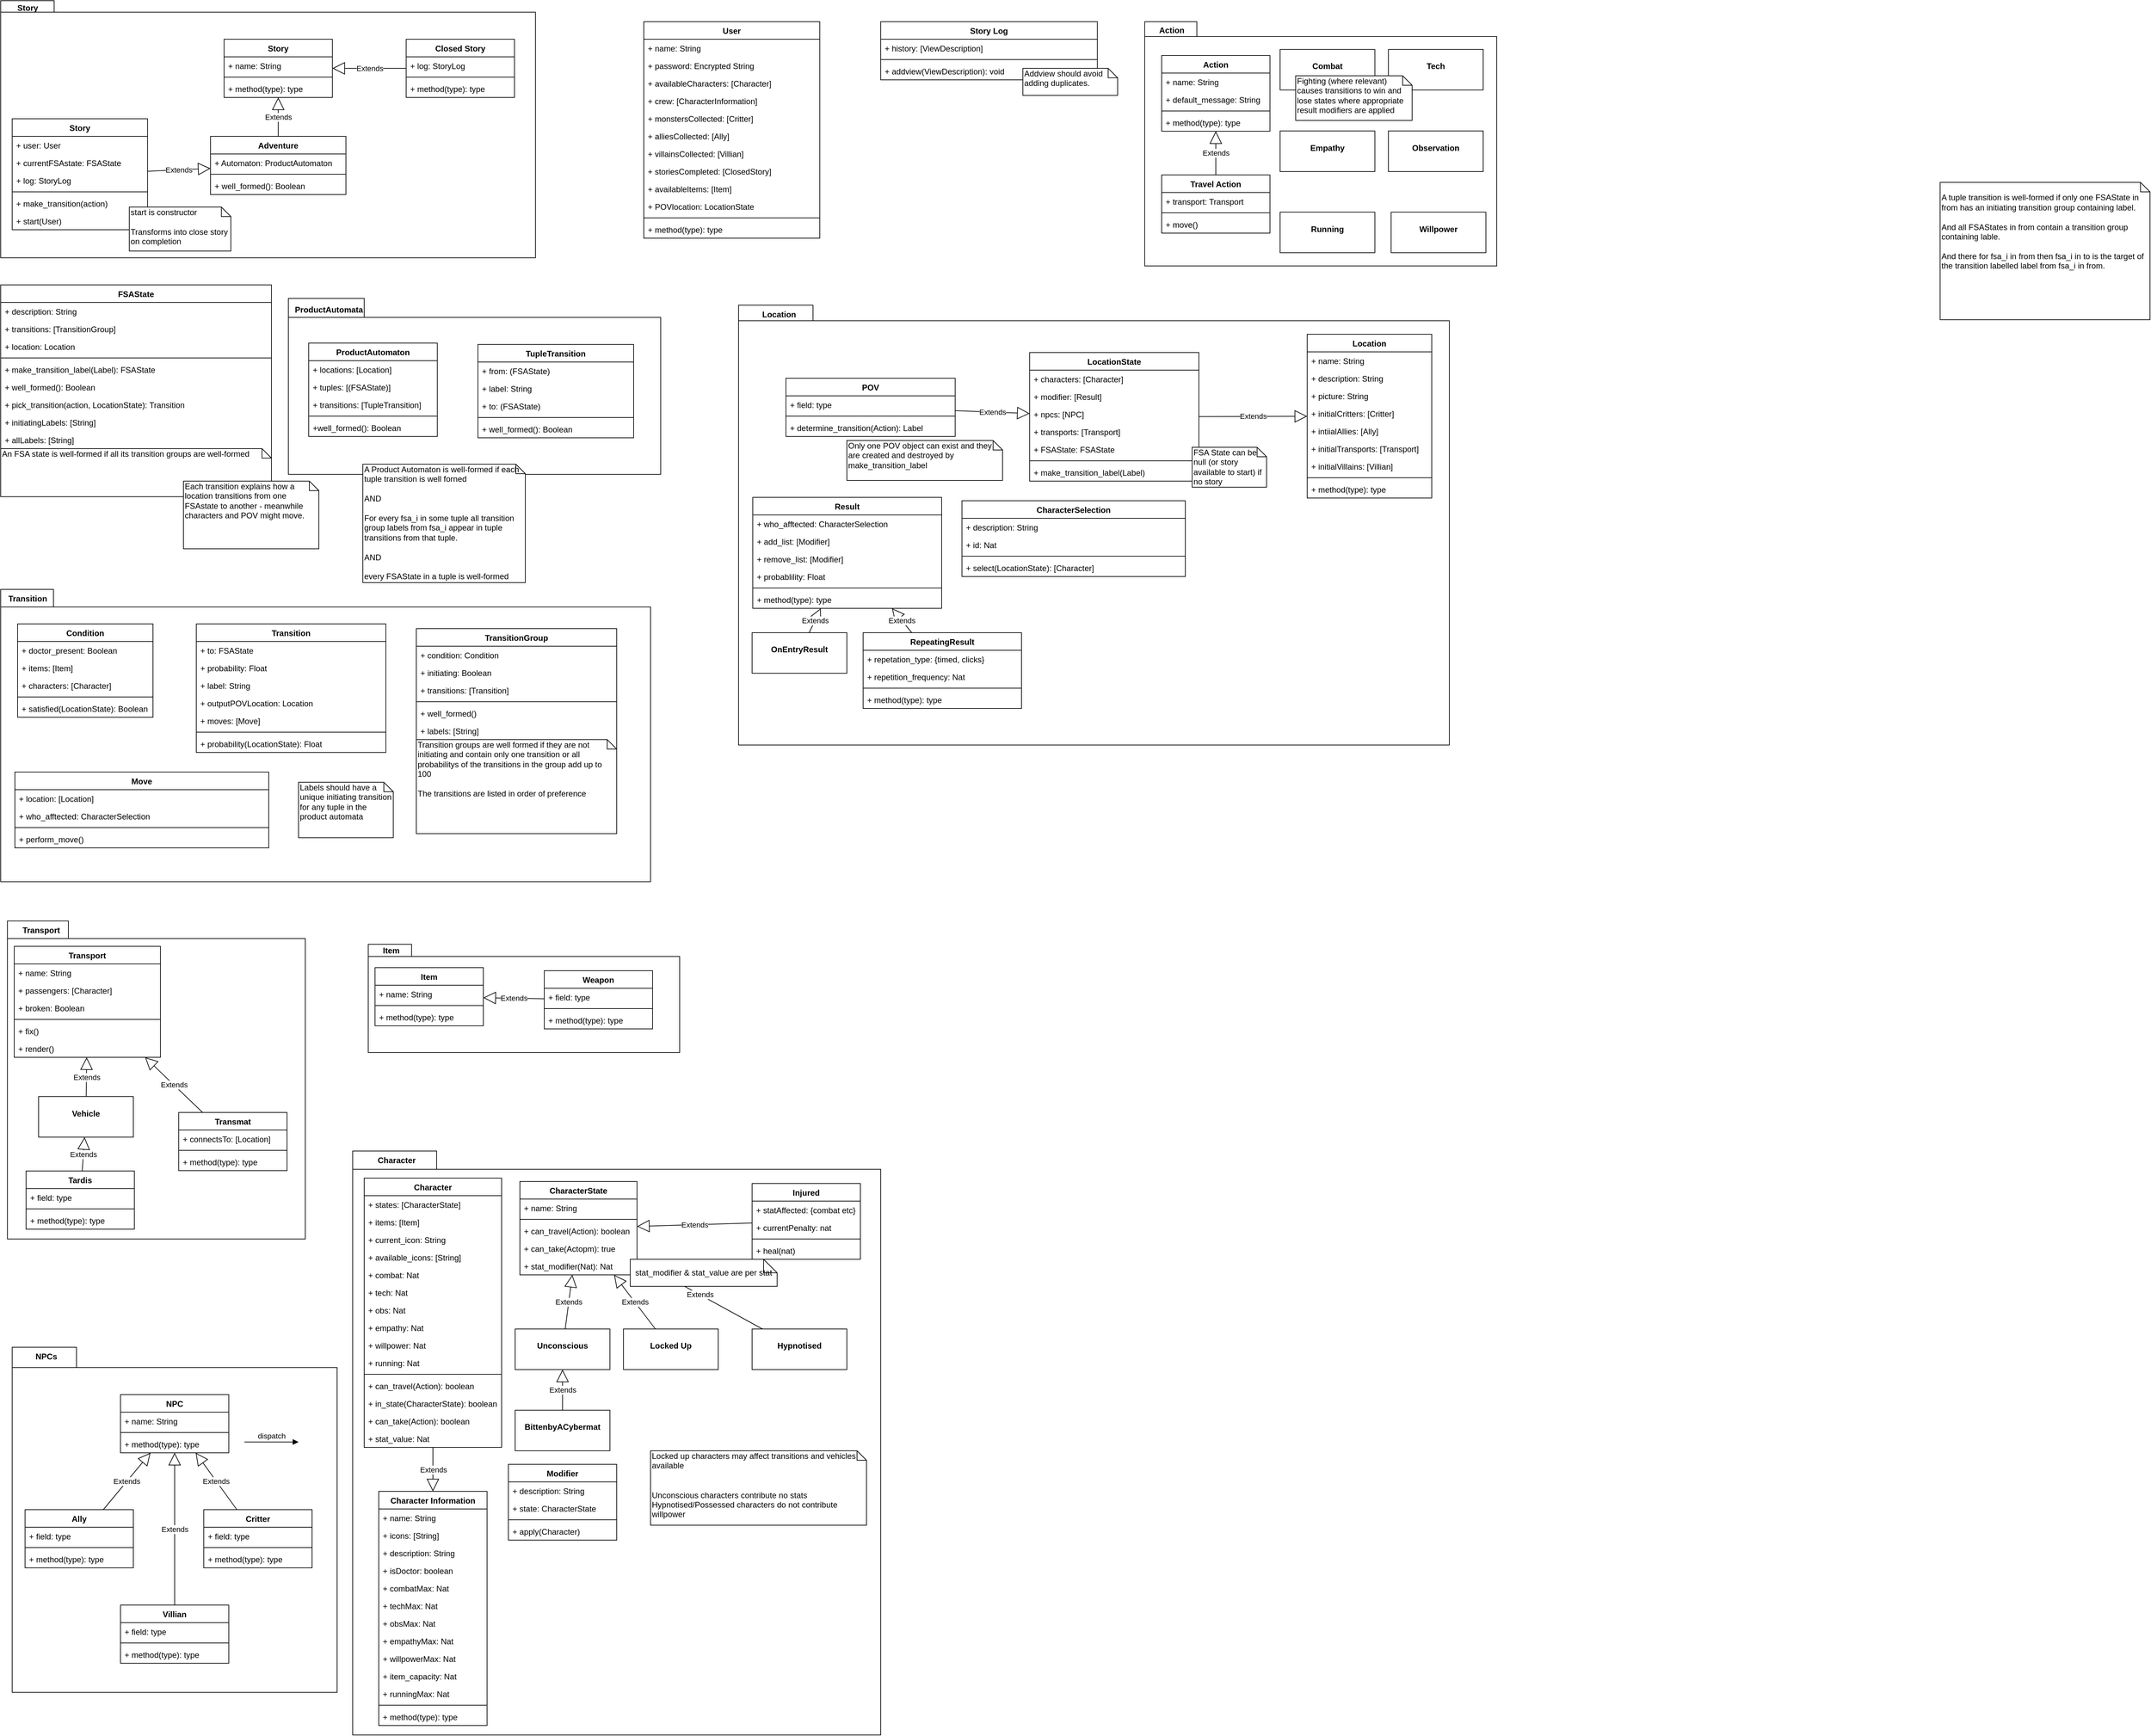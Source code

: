 <mxfile version="19.0.3" type="device"><diagram id="PcZBM0cwIjFvhbTAKSrC" name="Page-1"><mxGraphModel dx="1092" dy="958" grid="1" gridSize="10" guides="1" tooltips="1" connect="1" arrows="1" fold="1" page="1" pageScale="1" pageWidth="1169" pageHeight="827" math="0" shadow="0"><root><mxCell id="0"/><mxCell id="1" parent="0"/><mxCell id="5i-5VEk8Pgb5xrHLnTc5-6" value="" style="shape=folder;fontStyle=1;spacingTop=10;tabWidth=124;tabHeight=27;tabPosition=left;html=1;" parent="1" vertex="1"><mxGeometry x="540" y="1720" width="780" height="863" as="geometry"/></mxCell><mxCell id="5i-5VEk8Pgb5xrHLnTc5-1" value="" style="shape=folder;fontStyle=1;spacingTop=10;tabWidth=79;tabHeight=17;tabPosition=left;html=1;" parent="1" vertex="1"><mxGeometry x="20" y="20" width="790" height="380" as="geometry"/></mxCell><mxCell id="8Er9uRTMhDSbIZUDaEvt-1" value="Adventure" style="swimlane;fontStyle=1;align=center;verticalAlign=top;childLayout=stackLayout;horizontal=1;startSize=26;horizontalStack=0;resizeParent=1;resizeParentMax=0;resizeLast=0;collapsible=1;marginBottom=0;" parent="1" vertex="1"><mxGeometry x="330" y="220.5" width="200" height="86" as="geometry"/></mxCell><mxCell id="8Er9uRTMhDSbIZUDaEvt-47" value="+ Automaton: ProductAutomaton" style="text;strokeColor=none;fillColor=none;align=left;verticalAlign=top;spacingLeft=4;spacingRight=4;overflow=hidden;rotatable=0;points=[[0,0.5],[1,0.5]];portConstraint=eastwest;" parent="8Er9uRTMhDSbIZUDaEvt-1" vertex="1"><mxGeometry y="26" width="200" height="26" as="geometry"/></mxCell><mxCell id="8Er9uRTMhDSbIZUDaEvt-3" value="" style="line;strokeWidth=1;fillColor=none;align=left;verticalAlign=middle;spacingTop=-1;spacingLeft=3;spacingRight=3;rotatable=0;labelPosition=right;points=[];portConstraint=eastwest;" parent="8Er9uRTMhDSbIZUDaEvt-1" vertex="1"><mxGeometry y="52" width="200" height="8" as="geometry"/></mxCell><mxCell id="8Er9uRTMhDSbIZUDaEvt-4" value="+ well_formed(): Boolean" style="text;strokeColor=none;fillColor=none;align=left;verticalAlign=top;spacingLeft=4;spacingRight=4;overflow=hidden;rotatable=0;points=[[0,0.5],[1,0.5]];portConstraint=eastwest;" parent="8Er9uRTMhDSbIZUDaEvt-1" vertex="1"><mxGeometry y="60" width="200" height="26" as="geometry"/></mxCell><mxCell id="85UqbkTaQkvqVScv0kFS-24" value="Extends" style="endArrow=block;endSize=16;endFill=0;html=1;rounded=0;" parent="8Er9uRTMhDSbIZUDaEvt-1" target="85UqbkTaQkvqVScv0kFS-23" edge="1"><mxGeometry width="160" relative="1" as="geometry"><mxPoint x="100" y="-0.5" as="sourcePoint"/><mxPoint x="260" y="-0.5" as="targetPoint"/></mxGeometry></mxCell><mxCell id="8Er9uRTMhDSbIZUDaEvt-22" value="Story" style="swimlane;fontStyle=1;align=center;verticalAlign=top;childLayout=stackLayout;horizontal=1;startSize=26;horizontalStack=0;resizeParent=1;resizeParentMax=0;resizeLast=0;collapsible=1;marginBottom=0;" parent="1" vertex="1"><mxGeometry x="37" y="194.5" width="200" height="164" as="geometry"/></mxCell><mxCell id="8Er9uRTMhDSbIZUDaEvt-23" value="+ user: User" style="text;strokeColor=none;fillColor=none;align=left;verticalAlign=top;spacingLeft=4;spacingRight=4;overflow=hidden;rotatable=0;points=[[0,0.5],[1,0.5]];portConstraint=eastwest;" parent="8Er9uRTMhDSbIZUDaEvt-22" vertex="1"><mxGeometry y="26" width="200" height="26" as="geometry"/></mxCell><mxCell id="8Er9uRTMhDSbIZUDaEvt-49" value="+ currentFSAstate: FSAState" style="text;strokeColor=none;fillColor=none;align=left;verticalAlign=top;spacingLeft=4;spacingRight=4;overflow=hidden;rotatable=0;points=[[0,0.5],[1,0.5]];portConstraint=eastwest;" parent="8Er9uRTMhDSbIZUDaEvt-22" vertex="1"><mxGeometry y="52" width="200" height="26" as="geometry"/></mxCell><mxCell id="85UqbkTaQkvqVScv0kFS-6" value="+ log: StoryLog" style="text;strokeColor=none;fillColor=none;align=left;verticalAlign=top;spacingLeft=4;spacingRight=4;overflow=hidden;rotatable=0;points=[[0,0.5],[1,0.5]];portConstraint=eastwest;" parent="8Er9uRTMhDSbIZUDaEvt-22" vertex="1"><mxGeometry y="78" width="200" height="26" as="geometry"/></mxCell><mxCell id="8Er9uRTMhDSbIZUDaEvt-24" value="" style="line;strokeWidth=1;fillColor=none;align=left;verticalAlign=middle;spacingTop=-1;spacingLeft=3;spacingRight=3;rotatable=0;labelPosition=right;points=[];portConstraint=eastwest;" parent="8Er9uRTMhDSbIZUDaEvt-22" vertex="1"><mxGeometry y="104" width="200" height="8" as="geometry"/></mxCell><mxCell id="8Er9uRTMhDSbIZUDaEvt-25" value="+ make_transition(action)" style="text;strokeColor=none;fillColor=none;align=left;verticalAlign=top;spacingLeft=4;spacingRight=4;overflow=hidden;rotatable=0;points=[[0,0.5],[1,0.5]];portConstraint=eastwest;" parent="8Er9uRTMhDSbIZUDaEvt-22" vertex="1"><mxGeometry y="112" width="200" height="26" as="geometry"/></mxCell><mxCell id="GU--3wKR7p8HNCddDsal-12" value="+ start(User)" style="text;strokeColor=none;fillColor=none;align=left;verticalAlign=top;spacingLeft=4;spacingRight=4;overflow=hidden;rotatable=0;points=[[0,0.5],[1,0.5]];portConstraint=eastwest;" parent="8Er9uRTMhDSbIZUDaEvt-22" vertex="1"><mxGeometry y="138" width="200" height="26" as="geometry"/></mxCell><mxCell id="8Er9uRTMhDSbIZUDaEvt-26" value="Extends" style="endArrow=block;endSize=16;endFill=0;html=1;" parent="1" source="8Er9uRTMhDSbIZUDaEvt-22" target="8Er9uRTMhDSbIZUDaEvt-1" edge="1"><mxGeometry width="160" relative="1" as="geometry"><mxPoint x="90" y="200" as="sourcePoint"/><mxPoint x="90" y="132" as="targetPoint"/></mxGeometry></mxCell><mxCell id="8Er9uRTMhDSbIZUDaEvt-51" value="Character Information" style="swimlane;fontStyle=1;align=center;verticalAlign=top;childLayout=stackLayout;horizontal=1;startSize=26;horizontalStack=0;resizeParent=1;resizeParentMax=0;resizeLast=0;collapsible=1;marginBottom=0;" parent="1" vertex="1"><mxGeometry x="578.5" y="2223" width="160" height="346" as="geometry"/></mxCell><mxCell id="8Er9uRTMhDSbIZUDaEvt-52" value="+ name: String&#10;" style="text;strokeColor=none;fillColor=none;align=left;verticalAlign=top;spacingLeft=4;spacingRight=4;overflow=hidden;rotatable=0;points=[[0,0.5],[1,0.5]];portConstraint=eastwest;" parent="8Er9uRTMhDSbIZUDaEvt-51" vertex="1"><mxGeometry y="26" width="160" height="26" as="geometry"/></mxCell><mxCell id="8Er9uRTMhDSbIZUDaEvt-55" value="+ icons: [String]" style="text;strokeColor=none;fillColor=none;align=left;verticalAlign=top;spacingLeft=4;spacingRight=4;overflow=hidden;rotatable=0;points=[[0,0.5],[1,0.5]];portConstraint=eastwest;" parent="8Er9uRTMhDSbIZUDaEvt-51" vertex="1"><mxGeometry y="52" width="160" height="26" as="geometry"/></mxCell><mxCell id="8OGAlcId1Bntp40OyLiA-1" value="+ description: String" style="text;strokeColor=none;fillColor=none;align=left;verticalAlign=top;spacingLeft=4;spacingRight=4;overflow=hidden;rotatable=0;points=[[0,0.5],[1,0.5]];portConstraint=eastwest;" parent="8Er9uRTMhDSbIZUDaEvt-51" vertex="1"><mxGeometry y="78" width="160" height="26" as="geometry"/></mxCell><mxCell id="8Er9uRTMhDSbIZUDaEvt-66" value="+ isDoctor: boolean" style="text;strokeColor=none;fillColor=none;align=left;verticalAlign=top;spacingLeft=4;spacingRight=4;overflow=hidden;rotatable=0;points=[[0,0.5],[1,0.5]];portConstraint=eastwest;" parent="8Er9uRTMhDSbIZUDaEvt-51" vertex="1"><mxGeometry y="104" width="160" height="26" as="geometry"/></mxCell><mxCell id="20BwzL29PzwQLWlVEmE7-3" value="+ combatMax: Nat" style="text;strokeColor=none;fillColor=none;align=left;verticalAlign=top;spacingLeft=4;spacingRight=4;overflow=hidden;rotatable=0;points=[[0,0.5],[1,0.5]];portConstraint=eastwest;" parent="8Er9uRTMhDSbIZUDaEvt-51" vertex="1"><mxGeometry y="130" width="160" height="26" as="geometry"/></mxCell><mxCell id="20BwzL29PzwQLWlVEmE7-1" value="+ techMax: Nat" style="text;strokeColor=none;fillColor=none;align=left;verticalAlign=top;spacingLeft=4;spacingRight=4;overflow=hidden;rotatable=0;points=[[0,0.5],[1,0.5]];portConstraint=eastwest;" parent="8Er9uRTMhDSbIZUDaEvt-51" vertex="1"><mxGeometry y="156" width="160" height="26" as="geometry"/></mxCell><mxCell id="20BwzL29PzwQLWlVEmE7-2" value="+ obsMax: Nat" style="text;strokeColor=none;fillColor=none;align=left;verticalAlign=top;spacingLeft=4;spacingRight=4;overflow=hidden;rotatable=0;points=[[0,0.5],[1,0.5]];portConstraint=eastwest;" parent="8Er9uRTMhDSbIZUDaEvt-51" vertex="1"><mxGeometry y="182" width="160" height="26" as="geometry"/></mxCell><mxCell id="20BwzL29PzwQLWlVEmE7-4" value="+ empathyMax: Nat" style="text;strokeColor=none;fillColor=none;align=left;verticalAlign=top;spacingLeft=4;spacingRight=4;overflow=hidden;rotatable=0;points=[[0,0.5],[1,0.5]];portConstraint=eastwest;" parent="8Er9uRTMhDSbIZUDaEvt-51" vertex="1"><mxGeometry y="208" width="160" height="26" as="geometry"/></mxCell><mxCell id="20BwzL29PzwQLWlVEmE7-5" value="+ willpowerMax: Nat" style="text;strokeColor=none;fillColor=none;align=left;verticalAlign=top;spacingLeft=4;spacingRight=4;overflow=hidden;rotatable=0;points=[[0,0.5],[1,0.5]];portConstraint=eastwest;" parent="8Er9uRTMhDSbIZUDaEvt-51" vertex="1"><mxGeometry y="234" width="160" height="26" as="geometry"/></mxCell><mxCell id="m2ObhFMEetM0gyADa0w0-7" value="+ item_capacity: Nat" style="text;strokeColor=none;fillColor=none;align=left;verticalAlign=top;spacingLeft=4;spacingRight=4;overflow=hidden;rotatable=0;points=[[0,0.5],[1,0.5]];portConstraint=eastwest;" parent="8Er9uRTMhDSbIZUDaEvt-51" vertex="1"><mxGeometry y="260" width="160" height="26" as="geometry"/></mxCell><mxCell id="20BwzL29PzwQLWlVEmE7-6" value="+ runningMax: Nat" style="text;strokeColor=none;fillColor=none;align=left;verticalAlign=top;spacingLeft=4;spacingRight=4;overflow=hidden;rotatable=0;points=[[0,0.5],[1,0.5]];portConstraint=eastwest;" parent="8Er9uRTMhDSbIZUDaEvt-51" vertex="1"><mxGeometry y="286" width="160" height="26" as="geometry"/></mxCell><mxCell id="8Er9uRTMhDSbIZUDaEvt-53" value="" style="line;strokeWidth=1;fillColor=none;align=left;verticalAlign=middle;spacingTop=-1;spacingLeft=3;spacingRight=3;rotatable=0;labelPosition=right;points=[];portConstraint=eastwest;" parent="8Er9uRTMhDSbIZUDaEvt-51" vertex="1"><mxGeometry y="312" width="160" height="8" as="geometry"/></mxCell><mxCell id="8Er9uRTMhDSbIZUDaEvt-54" value="+ method(type): type" style="text;strokeColor=none;fillColor=none;align=left;verticalAlign=top;spacingLeft=4;spacingRight=4;overflow=hidden;rotatable=0;points=[[0,0.5],[1,0.5]];portConstraint=eastwest;" parent="8Er9uRTMhDSbIZUDaEvt-51" vertex="1"><mxGeometry y="320" width="160" height="26" as="geometry"/></mxCell><mxCell id="8Er9uRTMhDSbIZUDaEvt-56" value="Character" style="swimlane;fontStyle=1;align=center;verticalAlign=top;childLayout=stackLayout;horizontal=1;startSize=26;horizontalStack=0;resizeParent=1;resizeParentMax=0;resizeLast=0;collapsible=1;marginBottom=0;" parent="1" vertex="1"><mxGeometry x="557" y="1760" width="203" height="398" as="geometry"/></mxCell><mxCell id="8Er9uRTMhDSbIZUDaEvt-64" value="+ states: [CharacterState]" style="text;strokeColor=none;fillColor=none;align=left;verticalAlign=top;spacingLeft=4;spacingRight=4;overflow=hidden;rotatable=0;points=[[0,0.5],[1,0.5]];portConstraint=eastwest;" parent="8Er9uRTMhDSbIZUDaEvt-56" vertex="1"><mxGeometry y="26" width="203" height="26" as="geometry"/></mxCell><mxCell id="8Er9uRTMhDSbIZUDaEvt-65" value="+ items: [Item]&#10;" style="text;strokeColor=none;fillColor=none;align=left;verticalAlign=top;spacingLeft=4;spacingRight=4;overflow=hidden;rotatable=0;points=[[0,0.5],[1,0.5]];portConstraint=eastwest;" parent="8Er9uRTMhDSbIZUDaEvt-56" vertex="1"><mxGeometry y="52" width="203" height="26" as="geometry"/></mxCell><mxCell id="mmS4cT1IQYnZ7gVLJaNj-1" value="+ current_icon: String" style="text;strokeColor=none;fillColor=none;align=left;verticalAlign=top;spacingLeft=4;spacingRight=4;overflow=hidden;rotatable=0;points=[[0,0.5],[1,0.5]];portConstraint=eastwest;" parent="8Er9uRTMhDSbIZUDaEvt-56" vertex="1"><mxGeometry y="78" width="203" height="26" as="geometry"/></mxCell><mxCell id="mmS4cT1IQYnZ7gVLJaNj-2" value="+ available_icons: [String]" style="text;strokeColor=none;fillColor=none;align=left;verticalAlign=top;spacingLeft=4;spacingRight=4;overflow=hidden;rotatable=0;points=[[0,0.5],[1,0.5]];portConstraint=eastwest;" parent="8Er9uRTMhDSbIZUDaEvt-56" vertex="1"><mxGeometry y="104" width="203" height="26" as="geometry"/></mxCell><mxCell id="20BwzL29PzwQLWlVEmE7-7" value="+ combat: Nat" style="text;strokeColor=none;fillColor=none;align=left;verticalAlign=top;spacingLeft=4;spacingRight=4;overflow=hidden;rotatable=0;points=[[0,0.5],[1,0.5]];portConstraint=eastwest;" parent="8Er9uRTMhDSbIZUDaEvt-56" vertex="1"><mxGeometry y="130" width="203" height="26" as="geometry"/></mxCell><mxCell id="20BwzL29PzwQLWlVEmE7-8" value="+ tech: Nat" style="text;strokeColor=none;fillColor=none;align=left;verticalAlign=top;spacingLeft=4;spacingRight=4;overflow=hidden;rotatable=0;points=[[0,0.5],[1,0.5]];portConstraint=eastwest;" parent="8Er9uRTMhDSbIZUDaEvt-56" vertex="1"><mxGeometry y="156" width="203" height="26" as="geometry"/></mxCell><mxCell id="20BwzL29PzwQLWlVEmE7-9" value="+ obs: Nat" style="text;strokeColor=none;fillColor=none;align=left;verticalAlign=top;spacingLeft=4;spacingRight=4;overflow=hidden;rotatable=0;points=[[0,0.5],[1,0.5]];portConstraint=eastwest;" parent="8Er9uRTMhDSbIZUDaEvt-56" vertex="1"><mxGeometry y="182" width="203" height="26" as="geometry"/></mxCell><mxCell id="20BwzL29PzwQLWlVEmE7-10" value="+ empathy: Nat" style="text;strokeColor=none;fillColor=none;align=left;verticalAlign=top;spacingLeft=4;spacingRight=4;overflow=hidden;rotatable=0;points=[[0,0.5],[1,0.5]];portConstraint=eastwest;" parent="8Er9uRTMhDSbIZUDaEvt-56" vertex="1"><mxGeometry y="208" width="203" height="26" as="geometry"/></mxCell><mxCell id="20BwzL29PzwQLWlVEmE7-11" value="+ willpower: Nat" style="text;strokeColor=none;fillColor=none;align=left;verticalAlign=top;spacingLeft=4;spacingRight=4;overflow=hidden;rotatable=0;points=[[0,0.5],[1,0.5]];portConstraint=eastwest;" parent="8Er9uRTMhDSbIZUDaEvt-56" vertex="1"><mxGeometry y="234" width="203" height="26" as="geometry"/></mxCell><mxCell id="20BwzL29PzwQLWlVEmE7-12" value="+ running: Nat" style="text;strokeColor=none;fillColor=none;align=left;verticalAlign=top;spacingLeft=4;spacingRight=4;overflow=hidden;rotatable=0;points=[[0,0.5],[1,0.5]];portConstraint=eastwest;" parent="8Er9uRTMhDSbIZUDaEvt-56" vertex="1"><mxGeometry y="260" width="203" height="26" as="geometry"/></mxCell><mxCell id="8Er9uRTMhDSbIZUDaEvt-58" value="" style="line;strokeWidth=1;fillColor=none;align=left;verticalAlign=middle;spacingTop=-1;spacingLeft=3;spacingRight=3;rotatable=0;labelPosition=right;points=[];portConstraint=eastwest;" parent="8Er9uRTMhDSbIZUDaEvt-56" vertex="1"><mxGeometry y="286" width="203" height="8" as="geometry"/></mxCell><mxCell id="m2ObhFMEetM0gyADa0w0-1" value="+ can_travel(Action): boolean" style="text;strokeColor=none;fillColor=none;align=left;verticalAlign=top;spacingLeft=4;spacingRight=4;overflow=hidden;rotatable=0;points=[[0,0.5],[1,0.5]];portConstraint=eastwest;" parent="8Er9uRTMhDSbIZUDaEvt-56" vertex="1"><mxGeometry y="294" width="203" height="26" as="geometry"/></mxCell><mxCell id="m2ObhFMEetM0gyADa0w0-3" value="+ in_state(CharacterState): boolean" style="text;strokeColor=none;fillColor=none;align=left;verticalAlign=top;spacingLeft=4;spacingRight=4;overflow=hidden;rotatable=0;points=[[0,0.5],[1,0.5]];portConstraint=eastwest;" parent="8Er9uRTMhDSbIZUDaEvt-56" vertex="1"><mxGeometry y="320" width="203" height="26" as="geometry"/></mxCell><mxCell id="8Er9uRTMhDSbIZUDaEvt-59" value="+ can_take(Action): boolean" style="text;strokeColor=none;fillColor=none;align=left;verticalAlign=top;spacingLeft=4;spacingRight=4;overflow=hidden;rotatable=0;points=[[0,0.5],[1,0.5]];portConstraint=eastwest;" parent="8Er9uRTMhDSbIZUDaEvt-56" vertex="1"><mxGeometry y="346" width="203" height="26" as="geometry"/></mxCell><mxCell id="m2ObhFMEetM0gyADa0w0-6" value="+ stat_value: Nat" style="text;strokeColor=none;fillColor=none;align=left;verticalAlign=top;spacingLeft=4;spacingRight=4;overflow=hidden;rotatable=0;points=[[0,0.5],[1,0.5]];portConstraint=eastwest;" parent="8Er9uRTMhDSbIZUDaEvt-56" vertex="1"><mxGeometry y="372" width="203" height="26" as="geometry"/></mxCell><mxCell id="8Er9uRTMhDSbIZUDaEvt-60" value="Extends" style="endArrow=block;endSize=16;endFill=0;html=1;" parent="1" source="8Er9uRTMhDSbIZUDaEvt-56" target="8Er9uRTMhDSbIZUDaEvt-51" edge="1"><mxGeometry width="160" relative="1" as="geometry"><mxPoint x="537" y="1130" as="sourcePoint"/><mxPoint x="697" y="1130" as="targetPoint"/></mxGeometry></mxCell><mxCell id="8Er9uRTMhDSbIZUDaEvt-69" value="FSAState" style="swimlane;fontStyle=1;align=center;verticalAlign=top;childLayout=stackLayout;horizontal=1;startSize=26;horizontalStack=0;resizeParent=1;resizeParentMax=0;resizeLast=0;collapsible=1;marginBottom=0;" parent="1" vertex="1"><mxGeometry x="20" y="440" width="400" height="313" as="geometry"/></mxCell><mxCell id="8Er9uRTMhDSbIZUDaEvt-70" value="+ description: String" style="text;strokeColor=none;fillColor=none;align=left;verticalAlign=top;spacingLeft=4;spacingRight=4;overflow=hidden;rotatable=0;points=[[0,0.5],[1,0.5]];portConstraint=eastwest;" parent="8Er9uRTMhDSbIZUDaEvt-69" vertex="1"><mxGeometry y="26" width="400" height="26" as="geometry"/></mxCell><mxCell id="8Er9uRTMhDSbIZUDaEvt-73" value="+ transitions: [TransitionGroup]" style="text;strokeColor=none;fillColor=none;align=left;verticalAlign=top;spacingLeft=4;spacingRight=4;overflow=hidden;rotatable=0;points=[[0,0.5],[1,0.5]];portConstraint=eastwest;" parent="8Er9uRTMhDSbIZUDaEvt-69" vertex="1"><mxGeometry y="52" width="400" height="26" as="geometry"/></mxCell><mxCell id="c12euNl80qYQy60AaBhq-1" value="+ location: Location" style="text;strokeColor=none;fillColor=none;align=left;verticalAlign=top;spacingLeft=4;spacingRight=4;overflow=hidden;rotatable=0;points=[[0,0.5],[1,0.5]];portConstraint=eastwest;" parent="8Er9uRTMhDSbIZUDaEvt-69" vertex="1"><mxGeometry y="78" width="400" height="26" as="geometry"/></mxCell><mxCell id="8Er9uRTMhDSbIZUDaEvt-71" value="" style="line;strokeWidth=1;fillColor=none;align=left;verticalAlign=middle;spacingTop=-1;spacingLeft=3;spacingRight=3;rotatable=0;labelPosition=right;points=[];portConstraint=eastwest;" parent="8Er9uRTMhDSbIZUDaEvt-69" vertex="1"><mxGeometry y="104" width="400" height="8" as="geometry"/></mxCell><mxCell id="8Er9uRTMhDSbIZUDaEvt-90" value="+ make_transition_label(Label): FSAState" style="text;strokeColor=none;fillColor=none;align=left;verticalAlign=top;spacingLeft=4;spacingRight=4;overflow=hidden;rotatable=0;points=[[0,0.5],[1,0.5]];portConstraint=eastwest;" parent="8Er9uRTMhDSbIZUDaEvt-69" vertex="1"><mxGeometry y="112" width="400" height="26" as="geometry"/></mxCell><mxCell id="8Er9uRTMhDSbIZUDaEvt-92" value="+ well_formed(): Boolean" style="text;strokeColor=none;fillColor=none;align=left;verticalAlign=top;spacingLeft=4;spacingRight=4;overflow=hidden;rotatable=0;points=[[0,0.5],[1,0.5]];portConstraint=eastwest;" parent="8Er9uRTMhDSbIZUDaEvt-69" vertex="1"><mxGeometry y="138" width="400" height="26" as="geometry"/></mxCell><mxCell id="8Er9uRTMhDSbIZUDaEvt-72" value="+ pick_transition(action, LocationState): Transition&#10;" style="text;strokeColor=none;fillColor=none;align=left;verticalAlign=top;spacingLeft=4;spacingRight=4;overflow=hidden;rotatable=0;points=[[0,0.5],[1,0.5]];portConstraint=eastwest;" parent="8Er9uRTMhDSbIZUDaEvt-69" vertex="1"><mxGeometry y="164" width="400" height="26" as="geometry"/></mxCell><mxCell id="20BwzL29PzwQLWlVEmE7-83" value="+ initiatingLabels: [String]" style="text;strokeColor=none;fillColor=none;align=left;verticalAlign=top;spacingLeft=4;spacingRight=4;overflow=hidden;rotatable=0;points=[[0,0.5],[1,0.5]];portConstraint=eastwest;" parent="8Er9uRTMhDSbIZUDaEvt-69" vertex="1"><mxGeometry y="190" width="400" height="26" as="geometry"/></mxCell><mxCell id="20BwzL29PzwQLWlVEmE7-84" value="+ allLabels: [String]" style="text;strokeColor=none;fillColor=none;align=left;verticalAlign=top;spacingLeft=4;spacingRight=4;overflow=hidden;rotatable=0;points=[[0,0.5],[1,0.5]];portConstraint=eastwest;" parent="8Er9uRTMhDSbIZUDaEvt-69" vertex="1"><mxGeometry y="216" width="400" height="26" as="geometry"/></mxCell><mxCell id="hIHCQ5fEowi1mUViuKXb-4" value="An FSA state is well-formed if all its transition groups are well-formed" style="shape=note;whiteSpace=wrap;html=1;size=14;verticalAlign=top;align=left;spacingTop=-6;" parent="8Er9uRTMhDSbIZUDaEvt-69" vertex="1"><mxGeometry y="242" width="400" height="71" as="geometry"/></mxCell><mxCell id="8Er9uRTMhDSbIZUDaEvt-118" value="Modifier" style="swimlane;fontStyle=1;align=center;verticalAlign=top;childLayout=stackLayout;horizontal=1;startSize=26;horizontalStack=0;resizeParent=1;resizeParentMax=0;resizeLast=0;collapsible=1;marginBottom=0;" parent="1" vertex="1"><mxGeometry x="770" y="2183" width="160" height="112" as="geometry"/></mxCell><mxCell id="8Er9uRTMhDSbIZUDaEvt-119" value="+ description: String" style="text;strokeColor=none;fillColor=none;align=left;verticalAlign=top;spacingLeft=4;spacingRight=4;overflow=hidden;rotatable=0;points=[[0,0.5],[1,0.5]];portConstraint=eastwest;" parent="8Er9uRTMhDSbIZUDaEvt-118" vertex="1"><mxGeometry y="26" width="160" height="26" as="geometry"/></mxCell><mxCell id="8Er9uRTMhDSbIZUDaEvt-122" value="+ state: CharacterState" style="text;strokeColor=none;fillColor=none;align=left;verticalAlign=top;spacingLeft=4;spacingRight=4;overflow=hidden;rotatable=0;points=[[0,0.5],[1,0.5]];portConstraint=eastwest;" parent="8Er9uRTMhDSbIZUDaEvt-118" vertex="1"><mxGeometry y="52" width="160" height="26" as="geometry"/></mxCell><mxCell id="8Er9uRTMhDSbIZUDaEvt-120" value="" style="line;strokeWidth=1;fillColor=none;align=left;verticalAlign=middle;spacingTop=-1;spacingLeft=3;spacingRight=3;rotatable=0;labelPosition=right;points=[];portConstraint=eastwest;" parent="8Er9uRTMhDSbIZUDaEvt-118" vertex="1"><mxGeometry y="78" width="160" height="8" as="geometry"/></mxCell><mxCell id="8Er9uRTMhDSbIZUDaEvt-121" value="+ apply(Character)" style="text;strokeColor=none;fillColor=none;align=left;verticalAlign=top;spacingLeft=4;spacingRight=4;overflow=hidden;rotatable=0;points=[[0,0.5],[1,0.5]];portConstraint=eastwest;" parent="8Er9uRTMhDSbIZUDaEvt-118" vertex="1"><mxGeometry y="86" width="160" height="26" as="geometry"/></mxCell><mxCell id="8Er9uRTMhDSbIZUDaEvt-126" value="CharacterState" style="swimlane;fontStyle=1;align=center;verticalAlign=top;childLayout=stackLayout;horizontal=1;startSize=26;horizontalStack=0;resizeParent=1;resizeParentMax=0;resizeLast=0;collapsible=1;marginBottom=0;" parent="1" vertex="1"><mxGeometry x="787" y="1765" width="173" height="138" as="geometry"/></mxCell><mxCell id="8Er9uRTMhDSbIZUDaEvt-127" value="+ name: String" style="text;strokeColor=none;fillColor=none;align=left;verticalAlign=top;spacingLeft=4;spacingRight=4;overflow=hidden;rotatable=0;points=[[0,0.5],[1,0.5]];portConstraint=eastwest;" parent="8Er9uRTMhDSbIZUDaEvt-126" vertex="1"><mxGeometry y="26" width="173" height="26" as="geometry"/></mxCell><mxCell id="8Er9uRTMhDSbIZUDaEvt-128" value="" style="line;strokeWidth=1;fillColor=none;align=left;verticalAlign=middle;spacingTop=-1;spacingLeft=3;spacingRight=3;rotatable=0;labelPosition=right;points=[];portConstraint=eastwest;" parent="8Er9uRTMhDSbIZUDaEvt-126" vertex="1"><mxGeometry y="52" width="173" height="8" as="geometry"/></mxCell><mxCell id="m2ObhFMEetM0gyADa0w0-2" value="+ can_travel(Action): boolean" style="text;strokeColor=none;fillColor=none;align=left;verticalAlign=top;spacingLeft=4;spacingRight=4;overflow=hidden;rotatable=0;points=[[0,0.5],[1,0.5]];portConstraint=eastwest;" parent="8Er9uRTMhDSbIZUDaEvt-126" vertex="1"><mxGeometry y="60" width="173" height="26" as="geometry"/></mxCell><mxCell id="8Er9uRTMhDSbIZUDaEvt-129" value="+ can_take(Actopm): true" style="text;strokeColor=none;fillColor=none;align=left;verticalAlign=top;spacingLeft=4;spacingRight=4;overflow=hidden;rotatable=0;points=[[0,0.5],[1,0.5]];portConstraint=eastwest;" parent="8Er9uRTMhDSbIZUDaEvt-126" vertex="1"><mxGeometry y="86" width="173" height="26" as="geometry"/></mxCell><mxCell id="m2ObhFMEetM0gyADa0w0-4" value="+ stat_modifier(Nat): Nat" style="text;strokeColor=none;fillColor=none;align=left;verticalAlign=top;spacingLeft=4;spacingRight=4;overflow=hidden;rotatable=0;points=[[0,0.5],[1,0.5]];portConstraint=eastwest;" parent="8Er9uRTMhDSbIZUDaEvt-126" vertex="1"><mxGeometry y="112" width="173" height="26" as="geometry"/></mxCell><mxCell id="5i-5VEk8Pgb5xrHLnTc5-3" value="Story" style="text;align=center;fontStyle=1;verticalAlign=middle;spacingLeft=3;spacingRight=3;strokeColor=none;rotatable=0;points=[[0,0.5],[1,0.5]];portConstraint=eastwest;" parent="1" vertex="1"><mxGeometry x="47.5" y="25" width="25" height="10" as="geometry"/></mxCell><mxCell id="5i-5VEk8Pgb5xrHLnTc5-7" value="Character" style="text;align=center;fontStyle=1;verticalAlign=middle;spacingLeft=3;spacingRight=3;strokeColor=none;rotatable=0;points=[[0,0.5],[1,0.5]];portConstraint=eastwest;" parent="1" vertex="1"><mxGeometry x="565" y="1720" width="80" height="26" as="geometry"/></mxCell><mxCell id="5i-5VEk8Pgb5xrHLnTc5-14" value="" style="group" parent="1" vertex="1" connectable="0"><mxGeometry x="1110" y="470" width="1050" height="740" as="geometry"/></mxCell><mxCell id="5i-5VEk8Pgb5xrHLnTc5-11" value="" style="shape=folder;fontStyle=1;spacingTop=10;tabWidth=110;tabHeight=23;tabPosition=left;html=1;" parent="5i-5VEk8Pgb5xrHLnTc5-14" vertex="1"><mxGeometry width="1050" height="650" as="geometry"/></mxCell><mxCell id="8Er9uRTMhDSbIZUDaEvt-7" value="Location" style="swimlane;fontStyle=1;align=center;verticalAlign=top;childLayout=stackLayout;horizontal=1;startSize=26;horizontalStack=0;resizeParent=1;resizeParentMax=0;resizeLast=0;collapsible=1;marginBottom=0;" parent="5i-5VEk8Pgb5xrHLnTc5-14" vertex="1"><mxGeometry x="840" y="43" width="184" height="242" as="geometry"/></mxCell><mxCell id="8Er9uRTMhDSbIZUDaEvt-8" value="+ name: String" style="text;strokeColor=none;fillColor=none;align=left;verticalAlign=top;spacingLeft=4;spacingRight=4;overflow=hidden;rotatable=0;points=[[0,0.5],[1,0.5]];portConstraint=eastwest;" parent="8Er9uRTMhDSbIZUDaEvt-7" vertex="1"><mxGeometry y="26" width="184" height="26" as="geometry"/></mxCell><mxCell id="8Er9uRTMhDSbIZUDaEvt-11" value="+ description: String" style="text;strokeColor=none;fillColor=none;align=left;verticalAlign=top;spacingLeft=4;spacingRight=4;overflow=hidden;rotatable=0;points=[[0,0.5],[1,0.5]];portConstraint=eastwest;" parent="8Er9uRTMhDSbIZUDaEvt-7" vertex="1"><mxGeometry y="52" width="184" height="26" as="geometry"/></mxCell><mxCell id="8Er9uRTMhDSbIZUDaEvt-12" value="+ picture: String" style="text;strokeColor=none;fillColor=none;align=left;verticalAlign=top;spacingLeft=4;spacingRight=4;overflow=hidden;rotatable=0;points=[[0,0.5],[1,0.5]];portConstraint=eastwest;" parent="8Er9uRTMhDSbIZUDaEvt-7" vertex="1"><mxGeometry y="78" width="184" height="26" as="geometry"/></mxCell><mxCell id="5i-5VEk8Pgb5xrHLnTc5-20" value="+ initialCritters: [Critter]" style="text;strokeColor=none;fillColor=none;align=left;verticalAlign=top;spacingLeft=4;spacingRight=4;overflow=hidden;rotatable=0;points=[[0,0.5],[1,0.5]];portConstraint=eastwest;" parent="8Er9uRTMhDSbIZUDaEvt-7" vertex="1"><mxGeometry y="104" width="184" height="26" as="geometry"/></mxCell><mxCell id="5i-5VEk8Pgb5xrHLnTc5-21" value="+ intiialAllies: [Ally]" style="text;strokeColor=none;fillColor=none;align=left;verticalAlign=top;spacingLeft=4;spacingRight=4;overflow=hidden;rotatable=0;points=[[0,0.5],[1,0.5]];portConstraint=eastwest;" parent="8Er9uRTMhDSbIZUDaEvt-7" vertex="1"><mxGeometry y="130" width="184" height="26" as="geometry"/></mxCell><mxCell id="5i-5VEk8Pgb5xrHLnTc5-22" value="+ initialTransports: [Transport]" style="text;strokeColor=none;fillColor=none;align=left;verticalAlign=top;spacingLeft=4;spacingRight=4;overflow=hidden;rotatable=0;points=[[0,0.5],[1,0.5]];portConstraint=eastwest;" parent="8Er9uRTMhDSbIZUDaEvt-7" vertex="1"><mxGeometry y="156" width="184" height="26" as="geometry"/></mxCell><mxCell id="dsVf5sBol80vfdxciYWe-24" value="+ initialVillains: [Villian]" style="text;strokeColor=none;fillColor=none;align=left;verticalAlign=top;spacingLeft=4;spacingRight=4;overflow=hidden;rotatable=0;points=[[0,0.5],[1,0.5]];portConstraint=eastwest;" vertex="1" parent="8Er9uRTMhDSbIZUDaEvt-7"><mxGeometry y="182" width="184" height="26" as="geometry"/></mxCell><mxCell id="8Er9uRTMhDSbIZUDaEvt-9" value="" style="line;strokeWidth=1;fillColor=none;align=left;verticalAlign=middle;spacingTop=-1;spacingLeft=3;spacingRight=3;rotatable=0;labelPosition=right;points=[];portConstraint=eastwest;" parent="8Er9uRTMhDSbIZUDaEvt-7" vertex="1"><mxGeometry y="208" width="184" height="8" as="geometry"/></mxCell><mxCell id="8Er9uRTMhDSbIZUDaEvt-10" value="+ method(type): type" style="text;strokeColor=none;fillColor=none;align=left;verticalAlign=top;spacingLeft=4;spacingRight=4;overflow=hidden;rotatable=0;points=[[0,0.5],[1,0.5]];portConstraint=eastwest;" parent="8Er9uRTMhDSbIZUDaEvt-7" vertex="1"><mxGeometry y="216" width="184" height="26" as="geometry"/></mxCell><mxCell id="8Er9uRTMhDSbIZUDaEvt-30" value="LocationState" style="swimlane;fontStyle=1;align=center;verticalAlign=top;childLayout=stackLayout;horizontal=1;startSize=26;horizontalStack=0;resizeParent=1;resizeParentMax=0;resizeLast=0;collapsible=1;marginBottom=0;" parent="5i-5VEk8Pgb5xrHLnTc5-14" vertex="1"><mxGeometry x="430" y="70" width="250" height="190" as="geometry"/></mxCell><mxCell id="8Er9uRTMhDSbIZUDaEvt-48" value="+ characters: [Character]" style="text;strokeColor=none;fillColor=none;align=left;verticalAlign=top;spacingLeft=4;spacingRight=4;overflow=hidden;rotatable=0;points=[[0,0.5],[1,0.5]];portConstraint=eastwest;" parent="8Er9uRTMhDSbIZUDaEvt-30" vertex="1"><mxGeometry y="26" width="250" height="26" as="geometry"/></mxCell><mxCell id="8Er9uRTMhDSbIZUDaEvt-99" value="+ modifier: [Result]" style="text;strokeColor=none;fillColor=none;align=left;verticalAlign=top;spacingLeft=4;spacingRight=4;overflow=hidden;rotatable=0;points=[[0,0.5],[1,0.5]];portConstraint=eastwest;" parent="8Er9uRTMhDSbIZUDaEvt-30" vertex="1"><mxGeometry y="52" width="250" height="26" as="geometry"/></mxCell><mxCell id="dsVf5sBol80vfdxciYWe-25" value="+ npcs: [NPC]" style="text;strokeColor=none;fillColor=none;align=left;verticalAlign=top;spacingLeft=4;spacingRight=4;overflow=hidden;rotatable=0;points=[[0,0.5],[1,0.5]];portConstraint=eastwest;" vertex="1" parent="8Er9uRTMhDSbIZUDaEvt-30"><mxGeometry y="78" width="250" height="26" as="geometry"/></mxCell><mxCell id="5i-5VEk8Pgb5xrHLnTc5-19" value="+ transports: [Transport]" style="text;strokeColor=none;fillColor=none;align=left;verticalAlign=top;spacingLeft=4;spacingRight=4;overflow=hidden;rotatable=0;points=[[0,0.5],[1,0.5]];portConstraint=eastwest;" parent="8Er9uRTMhDSbIZUDaEvt-30" vertex="1"><mxGeometry y="104" width="250" height="26" as="geometry"/></mxCell><mxCell id="c12euNl80qYQy60AaBhq-4" value="+ FSAState: FSAState" style="text;strokeColor=none;fillColor=none;align=left;verticalAlign=top;spacingLeft=4;spacingRight=4;overflow=hidden;rotatable=0;points=[[0,0.5],[1,0.5]];portConstraint=eastwest;" parent="8Er9uRTMhDSbIZUDaEvt-30" vertex="1"><mxGeometry y="130" width="250" height="26" as="geometry"/></mxCell><mxCell id="8Er9uRTMhDSbIZUDaEvt-32" value="" style="line;strokeWidth=1;fillColor=none;align=left;verticalAlign=middle;spacingTop=-1;spacingLeft=3;spacingRight=3;rotatable=0;labelPosition=right;points=[];portConstraint=eastwest;" parent="8Er9uRTMhDSbIZUDaEvt-30" vertex="1"><mxGeometry y="156" width="250" height="8" as="geometry"/></mxCell><mxCell id="8Er9uRTMhDSbIZUDaEvt-89" value="+ make_transition_label(Label)" style="text;strokeColor=none;fillColor=none;align=left;verticalAlign=top;spacingLeft=4;spacingRight=4;overflow=hidden;rotatable=0;points=[[0,0.5],[1,0.5]];portConstraint=eastwest;" parent="8Er9uRTMhDSbIZUDaEvt-30" vertex="1"><mxGeometry y="164" width="250" height="26" as="geometry"/></mxCell><mxCell id="8Er9uRTMhDSbIZUDaEvt-105" value="Result" style="swimlane;fontStyle=1;align=center;verticalAlign=top;childLayout=stackLayout;horizontal=1;startSize=26;horizontalStack=0;resizeParent=1;resizeParentMax=0;resizeLast=0;collapsible=1;marginBottom=0;" parent="5i-5VEk8Pgb5xrHLnTc5-14" vertex="1"><mxGeometry x="21" y="284" width="279" height="164" as="geometry"/></mxCell><mxCell id="8Er9uRTMhDSbIZUDaEvt-106" value="+ who_afftected: CharacterSelection " style="text;strokeColor=none;fillColor=none;align=left;verticalAlign=top;spacingLeft=4;spacingRight=4;overflow=hidden;rotatable=0;points=[[0,0.5],[1,0.5]];portConstraint=eastwest;" parent="8Er9uRTMhDSbIZUDaEvt-105" vertex="1"><mxGeometry y="26" width="279" height="26" as="geometry"/></mxCell><mxCell id="8Er9uRTMhDSbIZUDaEvt-113" value="+ add_list: [Modifier]" style="text;strokeColor=none;fillColor=none;align=left;verticalAlign=top;spacingLeft=4;spacingRight=4;overflow=hidden;rotatable=0;points=[[0,0.5],[1,0.5]];portConstraint=eastwest;" parent="8Er9uRTMhDSbIZUDaEvt-105" vertex="1"><mxGeometry y="52" width="279" height="26" as="geometry"/></mxCell><mxCell id="8Er9uRTMhDSbIZUDaEvt-114" value="+ remove_list: [Modifier]" style="text;strokeColor=none;fillColor=none;align=left;verticalAlign=top;spacingLeft=4;spacingRight=4;overflow=hidden;rotatable=0;points=[[0,0.5],[1,0.5]];portConstraint=eastwest;" parent="8Er9uRTMhDSbIZUDaEvt-105" vertex="1"><mxGeometry y="78" width="279" height="26" as="geometry"/></mxCell><mxCell id="20BwzL29PzwQLWlVEmE7-68" value="+ probablility: Float" style="text;strokeColor=none;fillColor=none;align=left;verticalAlign=top;spacingLeft=4;spacingRight=4;overflow=hidden;rotatable=0;points=[[0,0.5],[1,0.5]];portConstraint=eastwest;" parent="8Er9uRTMhDSbIZUDaEvt-105" vertex="1"><mxGeometry y="104" width="279" height="26" as="geometry"/></mxCell><mxCell id="8Er9uRTMhDSbIZUDaEvt-107" value="" style="line;strokeWidth=1;fillColor=none;align=left;verticalAlign=middle;spacingTop=-1;spacingLeft=3;spacingRight=3;rotatable=0;labelPosition=right;points=[];portConstraint=eastwest;" parent="8Er9uRTMhDSbIZUDaEvt-105" vertex="1"><mxGeometry y="130" width="279" height="8" as="geometry"/></mxCell><mxCell id="8Er9uRTMhDSbIZUDaEvt-108" value="+ method(type): type" style="text;strokeColor=none;fillColor=none;align=left;verticalAlign=top;spacingLeft=4;spacingRight=4;overflow=hidden;rotatable=0;points=[[0,0.5],[1,0.5]];portConstraint=eastwest;" parent="8Er9uRTMhDSbIZUDaEvt-105" vertex="1"><mxGeometry y="138" width="279" height="26" as="geometry"/></mxCell><mxCell id="5i-5VEk8Pgb5xrHLnTc5-13" value="Location" style="text;align=center;fontStyle=1;verticalAlign=middle;spacingLeft=3;spacingRight=3;strokeColor=none;rotatable=0;points=[[0,0.5],[1,0.5]];portConstraint=eastwest;" parent="5i-5VEk8Pgb5xrHLnTc5-14" vertex="1"><mxGeometry x="20" width="80" height="26" as="geometry"/></mxCell><mxCell id="20BwzL29PzwQLWlVEmE7-62" value="&lt;p style=&quot;margin: 0px ; margin-top: 4px ; text-align: center&quot;&gt;&lt;br&gt;&lt;b&gt;OnEntryResult&lt;/b&gt;&lt;/p&gt;" style="verticalAlign=top;align=left;overflow=fill;fontSize=12;fontFamily=Helvetica;html=1;" parent="5i-5VEk8Pgb5xrHLnTc5-14" vertex="1"><mxGeometry x="20" y="484" width="140" height="60" as="geometry"/></mxCell><mxCell id="20BwzL29PzwQLWlVEmE7-64" value="RepeatingResult" style="swimlane;fontStyle=1;align=center;verticalAlign=top;childLayout=stackLayout;horizontal=1;startSize=26;horizontalStack=0;resizeParent=1;resizeParentMax=0;resizeLast=0;collapsible=1;marginBottom=0;" parent="5i-5VEk8Pgb5xrHLnTc5-14" vertex="1"><mxGeometry x="184" y="484" width="234" height="112" as="geometry"/></mxCell><mxCell id="20BwzL29PzwQLWlVEmE7-65" value="+ repetation_type: {timed, clicks}" style="text;strokeColor=none;fillColor=none;align=left;verticalAlign=top;spacingLeft=4;spacingRight=4;overflow=hidden;rotatable=0;points=[[0,0.5],[1,0.5]];portConstraint=eastwest;" parent="20BwzL29PzwQLWlVEmE7-64" vertex="1"><mxGeometry y="26" width="234" height="26" as="geometry"/></mxCell><mxCell id="20BwzL29PzwQLWlVEmE7-69" value="+ repetition_frequency: Nat" style="text;strokeColor=none;fillColor=none;align=left;verticalAlign=top;spacingLeft=4;spacingRight=4;overflow=hidden;rotatable=0;points=[[0,0.5],[1,0.5]];portConstraint=eastwest;" parent="20BwzL29PzwQLWlVEmE7-64" vertex="1"><mxGeometry y="52" width="234" height="26" as="geometry"/></mxCell><mxCell id="20BwzL29PzwQLWlVEmE7-66" value="" style="line;strokeWidth=1;fillColor=none;align=left;verticalAlign=middle;spacingTop=-1;spacingLeft=3;spacingRight=3;rotatable=0;labelPosition=right;points=[];portConstraint=eastwest;" parent="20BwzL29PzwQLWlVEmE7-64" vertex="1"><mxGeometry y="78" width="234" height="8" as="geometry"/></mxCell><mxCell id="20BwzL29PzwQLWlVEmE7-67" value="+ method(type): type" style="text;strokeColor=none;fillColor=none;align=left;verticalAlign=top;spacingLeft=4;spacingRight=4;overflow=hidden;rotatable=0;points=[[0,0.5],[1,0.5]];portConstraint=eastwest;" parent="20BwzL29PzwQLWlVEmE7-64" vertex="1"><mxGeometry y="86" width="234" height="26" as="geometry"/></mxCell><mxCell id="20BwzL29PzwQLWlVEmE7-70" value="Extends" style="endArrow=block;endSize=16;endFill=0;html=1;" parent="5i-5VEk8Pgb5xrHLnTc5-14" source="20BwzL29PzwQLWlVEmE7-62" target="8Er9uRTMhDSbIZUDaEvt-105" edge="1"><mxGeometry width="160" relative="1" as="geometry"><mxPoint x="80" y="610" as="sourcePoint"/><mxPoint x="240" y="610" as="targetPoint"/></mxGeometry></mxCell><mxCell id="20BwzL29PzwQLWlVEmE7-71" value="Extends" style="endArrow=block;endSize=16;endFill=0;html=1;" parent="5i-5VEk8Pgb5xrHLnTc5-14" source="20BwzL29PzwQLWlVEmE7-64" target="8Er9uRTMhDSbIZUDaEvt-105" edge="1"><mxGeometry width="160" relative="1" as="geometry"><mxPoint x="260" y="600" as="sourcePoint"/><mxPoint x="420" y="600" as="targetPoint"/></mxGeometry></mxCell><mxCell id="20BwzL29PzwQLWlVEmE7-103" value="CharacterSelection" style="swimlane;fontStyle=1;align=center;verticalAlign=top;childLayout=stackLayout;horizontal=1;startSize=26;horizontalStack=0;resizeParent=1;resizeParentMax=0;resizeLast=0;collapsible=1;marginBottom=0;" parent="5i-5VEk8Pgb5xrHLnTc5-14" vertex="1"><mxGeometry x="330" y="289" width="330" height="112" as="geometry"/></mxCell><mxCell id="20BwzL29PzwQLWlVEmE7-107" value="+ description: String" style="text;strokeColor=none;fillColor=none;align=left;verticalAlign=top;spacingLeft=4;spacingRight=4;overflow=hidden;rotatable=0;points=[[0,0.5],[1,0.5]];portConstraint=eastwest;" parent="20BwzL29PzwQLWlVEmE7-103" vertex="1"><mxGeometry y="26" width="330" height="26" as="geometry"/></mxCell><mxCell id="20BwzL29PzwQLWlVEmE7-104" value="+ id: Nat" style="text;strokeColor=none;fillColor=none;align=left;verticalAlign=top;spacingLeft=4;spacingRight=4;overflow=hidden;rotatable=0;points=[[0,0.5],[1,0.5]];portConstraint=eastwest;" parent="20BwzL29PzwQLWlVEmE7-103" vertex="1"><mxGeometry y="52" width="330" height="26" as="geometry"/></mxCell><mxCell id="20BwzL29PzwQLWlVEmE7-105" value="" style="line;strokeWidth=1;fillColor=none;align=left;verticalAlign=middle;spacingTop=-1;spacingLeft=3;spacingRight=3;rotatable=0;labelPosition=right;points=[];portConstraint=eastwest;" parent="20BwzL29PzwQLWlVEmE7-103" vertex="1"><mxGeometry y="78" width="330" height="8" as="geometry"/></mxCell><mxCell id="20BwzL29PzwQLWlVEmE7-106" value="+ select(LocationState): [Character]" style="text;strokeColor=none;fillColor=none;align=left;verticalAlign=top;spacingLeft=4;spacingRight=4;overflow=hidden;rotatable=0;points=[[0,0.5],[1,0.5]];portConstraint=eastwest;" parent="20BwzL29PzwQLWlVEmE7-103" vertex="1"><mxGeometry y="86" width="330" height="26" as="geometry"/></mxCell><mxCell id="GU--3wKR7p8HNCddDsal-16" value="FSA State can be null (or story available to start) if no story" style="shape=note;whiteSpace=wrap;html=1;size=14;verticalAlign=top;align=left;spacingTop=-6;" parent="5i-5VEk8Pgb5xrHLnTc5-14" vertex="1"><mxGeometry x="670" y="210" width="110" height="59" as="geometry"/></mxCell><mxCell id="c12euNl80qYQy60AaBhq-5" value="Extends" style="endArrow=block;endSize=16;endFill=0;html=1;rounded=0;" parent="5i-5VEk8Pgb5xrHLnTc5-14" source="8Er9uRTMhDSbIZUDaEvt-30" target="8Er9uRTMhDSbIZUDaEvt-7" edge="1"><mxGeometry width="160" relative="1" as="geometry"><mxPoint x="260" y="140" as="sourcePoint"/><mxPoint x="420" y="140" as="targetPoint"/></mxGeometry></mxCell><mxCell id="c12euNl80qYQy60AaBhq-6" value="POV" style="swimlane;fontStyle=1;align=center;verticalAlign=top;childLayout=stackLayout;horizontal=1;startSize=26;horizontalStack=0;resizeParent=1;resizeParentMax=0;resizeLast=0;collapsible=1;marginBottom=0;" parent="5i-5VEk8Pgb5xrHLnTc5-14" vertex="1"><mxGeometry x="70" y="108" width="250" height="86" as="geometry"/></mxCell><mxCell id="c12euNl80qYQy60AaBhq-7" value="+ field: type" style="text;strokeColor=none;fillColor=none;align=left;verticalAlign=top;spacingLeft=4;spacingRight=4;overflow=hidden;rotatable=0;points=[[0,0.5],[1,0.5]];portConstraint=eastwest;" parent="c12euNl80qYQy60AaBhq-6" vertex="1"><mxGeometry y="26" width="250" height="26" as="geometry"/></mxCell><mxCell id="c12euNl80qYQy60AaBhq-8" value="" style="line;strokeWidth=1;fillColor=none;align=left;verticalAlign=middle;spacingTop=-1;spacingLeft=3;spacingRight=3;rotatable=0;labelPosition=right;points=[];portConstraint=eastwest;" parent="c12euNl80qYQy60AaBhq-6" vertex="1"><mxGeometry y="52" width="250" height="8" as="geometry"/></mxCell><mxCell id="8Er9uRTMhDSbIZUDaEvt-33" value="+ determine_transition(Action): Label" style="text;strokeColor=none;fillColor=none;align=left;verticalAlign=top;spacingLeft=4;spacingRight=4;overflow=hidden;rotatable=0;points=[[0,0.5],[1,0.5]];portConstraint=eastwest;" parent="c12euNl80qYQy60AaBhq-6" vertex="1"><mxGeometry y="60" width="250" height="26" as="geometry"/></mxCell><mxCell id="c12euNl80qYQy60AaBhq-10" value="Extends" style="endArrow=block;endSize=16;endFill=0;html=1;rounded=0;" parent="5i-5VEk8Pgb5xrHLnTc5-14" source="c12euNl80qYQy60AaBhq-6" target="8Er9uRTMhDSbIZUDaEvt-30" edge="1"><mxGeometry width="160" relative="1" as="geometry"><mxPoint x="270" y="80" as="sourcePoint"/><mxPoint x="430" y="80" as="targetPoint"/></mxGeometry></mxCell><mxCell id="c12euNl80qYQy60AaBhq-11" value="Only one POV object can exist and they are created and destroyed by make_transition_label" style="shape=note;whiteSpace=wrap;html=1;size=14;verticalAlign=top;align=left;spacingTop=-6;" parent="5i-5VEk8Pgb5xrHLnTc5-14" vertex="1"><mxGeometry x="160" y="200" width="230" height="59" as="geometry"/></mxCell><mxCell id="5i-5VEk8Pgb5xrHLnTc5-18" value="" style="group" parent="1" vertex="1" connectable="0"><mxGeometry x="20" y="890" width="960" height="432" as="geometry"/></mxCell><mxCell id="5i-5VEk8Pgb5xrHLnTc5-16" value="" style="shape=folder;fontStyle=1;spacingTop=10;tabWidth=78;tabHeight=26;tabPosition=left;html=1;" parent="5i-5VEk8Pgb5xrHLnTc5-18" vertex="1"><mxGeometry width="960" height="432" as="geometry"/></mxCell><mxCell id="8Er9uRTMhDSbIZUDaEvt-79" value="Transition" style="swimlane;fontStyle=1;align=center;verticalAlign=top;childLayout=stackLayout;horizontal=1;startSize=26;horizontalStack=0;resizeParent=1;resizeParentMax=0;resizeLast=0;collapsible=1;marginBottom=0;" parent="5i-5VEk8Pgb5xrHLnTc5-18" vertex="1"><mxGeometry x="289" y="51" width="280" height="190" as="geometry"/></mxCell><mxCell id="8Er9uRTMhDSbIZUDaEvt-83" value="+ to: FSAState" style="text;strokeColor=none;fillColor=none;align=left;verticalAlign=top;spacingLeft=4;spacingRight=4;overflow=hidden;rotatable=0;points=[[0,0.5],[1,0.5]];portConstraint=eastwest;" parent="8Er9uRTMhDSbIZUDaEvt-79" vertex="1"><mxGeometry y="26" width="280" height="26" as="geometry"/></mxCell><mxCell id="8Er9uRTMhDSbIZUDaEvt-84" value="+ probability: Float" style="text;strokeColor=none;fillColor=none;align=left;verticalAlign=top;spacingLeft=4;spacingRight=4;overflow=hidden;rotatable=0;points=[[0,0.5],[1,0.5]];portConstraint=eastwest;" parent="8Er9uRTMhDSbIZUDaEvt-79" vertex="1"><mxGeometry y="52" width="280" height="26" as="geometry"/></mxCell><mxCell id="8Er9uRTMhDSbIZUDaEvt-88" value="+ label: String" style="text;strokeColor=none;fillColor=none;align=left;verticalAlign=top;spacingLeft=4;spacingRight=4;overflow=hidden;rotatable=0;points=[[0,0.5],[1,0.5]];portConstraint=eastwest;" parent="8Er9uRTMhDSbIZUDaEvt-79" vertex="1"><mxGeometry y="78" width="280" height="26" as="geometry"/></mxCell><mxCell id="8Er9uRTMhDSbIZUDaEvt-160" value="+ outputPOVLocation: Location" style="text;strokeColor=none;fillColor=none;align=left;verticalAlign=top;spacingLeft=4;spacingRight=4;overflow=hidden;rotatable=0;points=[[0,0.5],[1,0.5]];portConstraint=eastwest;" parent="8Er9uRTMhDSbIZUDaEvt-79" vertex="1"><mxGeometry y="104" width="280" height="26" as="geometry"/></mxCell><mxCell id="8Er9uRTMhDSbIZUDaEvt-165" value="+ moves: [Move]" style="text;strokeColor=none;fillColor=none;align=left;verticalAlign=top;spacingLeft=4;spacingRight=4;overflow=hidden;rotatable=0;points=[[0,0.5],[1,0.5]];portConstraint=eastwest;" parent="8Er9uRTMhDSbIZUDaEvt-79" vertex="1"><mxGeometry y="130" width="280" height="26" as="geometry"/></mxCell><mxCell id="8Er9uRTMhDSbIZUDaEvt-81" value="" style="line;strokeWidth=1;fillColor=none;align=left;verticalAlign=middle;spacingTop=-1;spacingLeft=3;spacingRight=3;rotatable=0;labelPosition=right;points=[];portConstraint=eastwest;" parent="8Er9uRTMhDSbIZUDaEvt-79" vertex="1"><mxGeometry y="156" width="280" height="8" as="geometry"/></mxCell><mxCell id="8Er9uRTMhDSbIZUDaEvt-82" value="+ probability(LocationState): Float" style="text;strokeColor=none;fillColor=none;align=left;verticalAlign=top;spacingLeft=4;spacingRight=4;overflow=hidden;rotatable=0;points=[[0,0.5],[1,0.5]];portConstraint=eastwest;" parent="8Er9uRTMhDSbIZUDaEvt-79" vertex="1"><mxGeometry y="164" width="280" height="26" as="geometry"/></mxCell><mxCell id="8Er9uRTMhDSbIZUDaEvt-100" value="Condition" style="swimlane;fontStyle=1;align=center;verticalAlign=top;childLayout=stackLayout;horizontal=1;startSize=26;horizontalStack=0;resizeParent=1;resizeParentMax=0;resizeLast=0;collapsible=1;marginBottom=0;" parent="5i-5VEk8Pgb5xrHLnTc5-18" vertex="1"><mxGeometry x="25" y="51" width="200" height="138" as="geometry"/></mxCell><mxCell id="8Er9uRTMhDSbIZUDaEvt-101" value="+ doctor_present: Boolean&#10;" style="text;strokeColor=none;fillColor=none;align=left;verticalAlign=top;spacingLeft=4;spacingRight=4;overflow=hidden;rotatable=0;points=[[0,0.5],[1,0.5]];portConstraint=eastwest;" parent="8Er9uRTMhDSbIZUDaEvt-100" vertex="1"><mxGeometry y="26" width="200" height="26" as="geometry"/></mxCell><mxCell id="8Er9uRTMhDSbIZUDaEvt-104" value="+ items: [Item]" style="text;strokeColor=none;fillColor=none;align=left;verticalAlign=top;spacingLeft=4;spacingRight=4;overflow=hidden;rotatable=0;points=[[0,0.5],[1,0.5]];portConstraint=eastwest;" parent="8Er9uRTMhDSbIZUDaEvt-100" vertex="1"><mxGeometry y="52" width="200" height="26" as="geometry"/></mxCell><mxCell id="8Er9uRTMhDSbIZUDaEvt-109" value="+ characters: [Character]" style="text;strokeColor=none;fillColor=none;align=left;verticalAlign=top;spacingLeft=4;spacingRight=4;overflow=hidden;rotatable=0;points=[[0,0.5],[1,0.5]];portConstraint=eastwest;" parent="8Er9uRTMhDSbIZUDaEvt-100" vertex="1"><mxGeometry y="78" width="200" height="26" as="geometry"/></mxCell><mxCell id="8Er9uRTMhDSbIZUDaEvt-102" value="" style="line;strokeWidth=1;fillColor=none;align=left;verticalAlign=middle;spacingTop=-1;spacingLeft=3;spacingRight=3;rotatable=0;labelPosition=right;points=[];portConstraint=eastwest;" parent="8Er9uRTMhDSbIZUDaEvt-100" vertex="1"><mxGeometry y="104" width="200" height="8" as="geometry"/></mxCell><mxCell id="8Er9uRTMhDSbIZUDaEvt-103" value="+ satisfied(LocationState): Boolean" style="text;strokeColor=none;fillColor=none;align=left;verticalAlign=top;spacingLeft=4;spacingRight=4;overflow=hidden;rotatable=0;points=[[0,0.5],[1,0.5]];portConstraint=eastwest;" parent="8Er9uRTMhDSbIZUDaEvt-100" vertex="1"><mxGeometry y="112" width="200" height="26" as="geometry"/></mxCell><mxCell id="8Er9uRTMhDSbIZUDaEvt-166" value="Move" style="swimlane;fontStyle=1;align=center;verticalAlign=top;childLayout=stackLayout;horizontal=1;startSize=26;horizontalStack=0;resizeParent=1;resizeParentMax=0;resizeLast=0;collapsible=1;marginBottom=0;" parent="5i-5VEk8Pgb5xrHLnTc5-18" vertex="1"><mxGeometry x="21" y="270" width="375" height="112" as="geometry"/></mxCell><mxCell id="8Er9uRTMhDSbIZUDaEvt-167" value="+ location: [Location]" style="text;strokeColor=none;fillColor=none;align=left;verticalAlign=top;spacingLeft=4;spacingRight=4;overflow=hidden;rotatable=0;points=[[0,0.5],[1,0.5]];portConstraint=eastwest;" parent="8Er9uRTMhDSbIZUDaEvt-166" vertex="1"><mxGeometry y="26" width="375" height="26" as="geometry"/></mxCell><mxCell id="8Er9uRTMhDSbIZUDaEvt-171" value="+ who_afftected: CharacterSelection " style="text;strokeColor=none;fillColor=none;align=left;verticalAlign=top;spacingLeft=4;spacingRight=4;overflow=hidden;rotatable=0;points=[[0,0.5],[1,0.5]];portConstraint=eastwest;" parent="8Er9uRTMhDSbIZUDaEvt-166" vertex="1"><mxGeometry y="52" width="375" height="26" as="geometry"/></mxCell><mxCell id="8Er9uRTMhDSbIZUDaEvt-168" value="" style="line;strokeWidth=1;fillColor=none;align=left;verticalAlign=middle;spacingTop=-1;spacingLeft=3;spacingRight=3;rotatable=0;labelPosition=right;points=[];portConstraint=eastwest;" parent="8Er9uRTMhDSbIZUDaEvt-166" vertex="1"><mxGeometry y="78" width="375" height="8" as="geometry"/></mxCell><mxCell id="8Er9uRTMhDSbIZUDaEvt-169" value="+ perform_move()" style="text;strokeColor=none;fillColor=none;align=left;verticalAlign=top;spacingLeft=4;spacingRight=4;overflow=hidden;rotatable=0;points=[[0,0.5],[1,0.5]];portConstraint=eastwest;" parent="8Er9uRTMhDSbIZUDaEvt-166" vertex="1"><mxGeometry y="86" width="375" height="26" as="geometry"/></mxCell><mxCell id="5i-5VEk8Pgb5xrHLnTc5-17" value="Transition" style="text;align=center;fontStyle=1;verticalAlign=middle;spacingLeft=3;spacingRight=3;strokeColor=none;rotatable=0;points=[[0,0.5],[1,0.5]];portConstraint=eastwest;" parent="5i-5VEk8Pgb5xrHLnTc5-18" vertex="1"><mxGeometry width="80" height="26" as="geometry"/></mxCell><mxCell id="20BwzL29PzwQLWlVEmE7-74" value="TransitionGroup" style="swimlane;fontStyle=1;align=center;verticalAlign=top;childLayout=stackLayout;horizontal=1;startSize=26;horizontalStack=0;resizeParent=1;resizeParentMax=0;resizeLast=0;collapsible=1;marginBottom=0;" parent="5i-5VEk8Pgb5xrHLnTc5-18" vertex="1"><mxGeometry x="614" y="58" width="296" height="303" as="geometry"/></mxCell><mxCell id="8Er9uRTMhDSbIZUDaEvt-80" value="+ condition: Condition" style="text;strokeColor=none;fillColor=none;align=left;verticalAlign=top;spacingLeft=4;spacingRight=4;overflow=hidden;rotatable=0;points=[[0,0.5],[1,0.5]];portConstraint=eastwest;" parent="20BwzL29PzwQLWlVEmE7-74" vertex="1"><mxGeometry y="26" width="296" height="26" as="geometry"/></mxCell><mxCell id="8Er9uRTMhDSbIZUDaEvt-91" value="+ initiating: Boolean" style="text;strokeColor=none;fillColor=none;align=left;verticalAlign=top;spacingLeft=4;spacingRight=4;overflow=hidden;rotatable=0;points=[[0,0.5],[1,0.5]];portConstraint=eastwest;" parent="20BwzL29PzwQLWlVEmE7-74" vertex="1"><mxGeometry y="52" width="296" height="26" as="geometry"/></mxCell><mxCell id="20BwzL29PzwQLWlVEmE7-81" value="+ transitions: [Transition]" style="text;strokeColor=none;fillColor=none;align=left;verticalAlign=top;spacingLeft=4;spacingRight=4;overflow=hidden;rotatable=0;points=[[0,0.5],[1,0.5]];portConstraint=eastwest;" parent="20BwzL29PzwQLWlVEmE7-74" vertex="1"><mxGeometry y="78" width="296" height="26" as="geometry"/></mxCell><mxCell id="20BwzL29PzwQLWlVEmE7-76" value="" style="line;strokeWidth=1;fillColor=none;align=left;verticalAlign=middle;spacingTop=-1;spacingLeft=3;spacingRight=3;rotatable=0;labelPosition=right;points=[];portConstraint=eastwest;" parent="20BwzL29PzwQLWlVEmE7-74" vertex="1"><mxGeometry y="104" width="296" height="8" as="geometry"/></mxCell><mxCell id="20BwzL29PzwQLWlVEmE7-77" value="+ well_formed()" style="text;strokeColor=none;fillColor=none;align=left;verticalAlign=top;spacingLeft=4;spacingRight=4;overflow=hidden;rotatable=0;points=[[0,0.5],[1,0.5]];portConstraint=eastwest;" parent="20BwzL29PzwQLWlVEmE7-74" vertex="1"><mxGeometry y="112" width="296" height="26" as="geometry"/></mxCell><mxCell id="20BwzL29PzwQLWlVEmE7-85" value="+ labels: [String]" style="text;strokeColor=none;fillColor=none;align=left;verticalAlign=top;spacingLeft=4;spacingRight=4;overflow=hidden;rotatable=0;points=[[0,0.5],[1,0.5]];portConstraint=eastwest;" parent="20BwzL29PzwQLWlVEmE7-74" vertex="1"><mxGeometry y="138" width="296" height="26" as="geometry"/></mxCell><mxCell id="20BwzL29PzwQLWlVEmE7-80" value="Transition groups are well formed if they are not initiating and contain only one transition or all probabilitys of the transitions in the group add up to 100&lt;br&gt;&lt;br&gt;The transitions are listed in order of preference" style="shape=note;whiteSpace=wrap;html=1;size=14;verticalAlign=top;align=left;spacingTop=-6;" parent="20BwzL29PzwQLWlVEmE7-74" vertex="1"><mxGeometry y="164" width="296" height="139" as="geometry"/></mxCell><mxCell id="20BwzL29PzwQLWlVEmE7-82" value="Labels should have a unique initiating transition for any tuple in the product automata" style="shape=note;whiteSpace=wrap;html=1;size=14;verticalAlign=top;align=left;spacingTop=-6;" parent="5i-5VEk8Pgb5xrHLnTc5-18" vertex="1"><mxGeometry x="440" y="285" width="140" height="82" as="geometry"/></mxCell><mxCell id="20BwzL29PzwQLWlVEmE7-42" value="" style="group" parent="1" vertex="1" connectable="0"><mxGeometry x="30" y="1380" width="440" height="470" as="geometry"/></mxCell><mxCell id="20BwzL29PzwQLWlVEmE7-40" value="" style="shape=folder;fontStyle=1;spacingTop=10;tabWidth=90;tabHeight=26;tabPosition=left;html=1;" parent="20BwzL29PzwQLWlVEmE7-42" vertex="1"><mxGeometry width="440" height="470" as="geometry"/></mxCell><mxCell id="8Er9uRTMhDSbIZUDaEvt-155" value="Transport" style="swimlane;fontStyle=1;align=center;verticalAlign=top;childLayout=stackLayout;horizontal=1;startSize=26;horizontalStack=0;resizeParent=1;resizeParentMax=0;resizeLast=0;collapsible=1;marginBottom=0;" parent="20BwzL29PzwQLWlVEmE7-42" vertex="1"><mxGeometry x="10" y="37.5" width="216" height="164" as="geometry"/></mxCell><mxCell id="8Er9uRTMhDSbIZUDaEvt-156" value="+ name: String&#10;" style="text;strokeColor=none;fillColor=none;align=left;verticalAlign=top;spacingLeft=4;spacingRight=4;overflow=hidden;rotatable=0;points=[[0,0.5],[1,0.5]];portConstraint=eastwest;" parent="8Er9uRTMhDSbIZUDaEvt-155" vertex="1"><mxGeometry y="26" width="216" height="26" as="geometry"/></mxCell><mxCell id="8Er9uRTMhDSbIZUDaEvt-159" value="+ passengers: [Character]" style="text;strokeColor=none;fillColor=none;align=left;verticalAlign=top;spacingLeft=4;spacingRight=4;overflow=hidden;rotatable=0;points=[[0,0.5],[1,0.5]];portConstraint=eastwest;" parent="8Er9uRTMhDSbIZUDaEvt-155" vertex="1"><mxGeometry y="52" width="216" height="26" as="geometry"/></mxCell><mxCell id="20BwzL29PzwQLWlVEmE7-114" value="+ broken: Boolean" style="text;strokeColor=none;fillColor=none;align=left;verticalAlign=top;spacingLeft=4;spacingRight=4;overflow=hidden;rotatable=0;points=[[0,0.5],[1,0.5]];portConstraint=eastwest;" parent="8Er9uRTMhDSbIZUDaEvt-155" vertex="1"><mxGeometry y="78" width="216" height="26" as="geometry"/></mxCell><mxCell id="8Er9uRTMhDSbIZUDaEvt-157" value="" style="line;strokeWidth=1;fillColor=none;align=left;verticalAlign=middle;spacingTop=-1;spacingLeft=3;spacingRight=3;rotatable=0;labelPosition=right;points=[];portConstraint=eastwest;" parent="8Er9uRTMhDSbIZUDaEvt-155" vertex="1"><mxGeometry y="104" width="216" height="8" as="geometry"/></mxCell><mxCell id="20BwzL29PzwQLWlVEmE7-115" value="+ fix()" style="text;strokeColor=none;fillColor=none;align=left;verticalAlign=top;spacingLeft=4;spacingRight=4;overflow=hidden;rotatable=0;points=[[0,0.5],[1,0.5]];portConstraint=eastwest;" parent="8Er9uRTMhDSbIZUDaEvt-155" vertex="1"><mxGeometry y="112" width="216" height="26" as="geometry"/></mxCell><mxCell id="8Er9uRTMhDSbIZUDaEvt-158" value="+ render()" style="text;strokeColor=none;fillColor=none;align=left;verticalAlign=top;spacingLeft=4;spacingRight=4;overflow=hidden;rotatable=0;points=[[0,0.5],[1,0.5]];portConstraint=eastwest;" parent="8Er9uRTMhDSbIZUDaEvt-155" vertex="1"><mxGeometry y="138" width="216" height="26" as="geometry"/></mxCell><mxCell id="20BwzL29PzwQLWlVEmE7-17" value="&lt;p style=&quot;margin: 0px ; margin-top: 4px ; text-align: center&quot;&gt;&lt;br&gt;&lt;b&gt;Vehicle&lt;/b&gt;&lt;/p&gt;" style="verticalAlign=top;align=left;overflow=fill;fontSize=12;fontFamily=Helvetica;html=1;" parent="20BwzL29PzwQLWlVEmE7-42" vertex="1"><mxGeometry x="46" y="259.5" width="140" height="60" as="geometry"/></mxCell><mxCell id="20BwzL29PzwQLWlVEmE7-18" value="Extends" style="endArrow=block;endSize=16;endFill=0;html=1;" parent="20BwzL29PzwQLWlVEmE7-42" source="20BwzL29PzwQLWlVEmE7-17" target="8Er9uRTMhDSbIZUDaEvt-155" edge="1"><mxGeometry width="160" relative="1" as="geometry"><mxPoint x="240" y="-287" as="sourcePoint"/><mxPoint x="400" y="-287" as="targetPoint"/></mxGeometry></mxCell><mxCell id="20BwzL29PzwQLWlVEmE7-20" value="Tardis" style="swimlane;fontStyle=1;align=center;verticalAlign=top;childLayout=stackLayout;horizontal=1;startSize=26;horizontalStack=0;resizeParent=1;resizeParentMax=0;resizeLast=0;collapsible=1;marginBottom=0;" parent="20BwzL29PzwQLWlVEmE7-42" vertex="1"><mxGeometry x="27.5" y="369.5" width="160" height="86" as="geometry"/></mxCell><mxCell id="20BwzL29PzwQLWlVEmE7-21" value="+ field: type" style="text;strokeColor=none;fillColor=none;align=left;verticalAlign=top;spacingLeft=4;spacingRight=4;overflow=hidden;rotatable=0;points=[[0,0.5],[1,0.5]];portConstraint=eastwest;" parent="20BwzL29PzwQLWlVEmE7-20" vertex="1"><mxGeometry y="26" width="160" height="26" as="geometry"/></mxCell><mxCell id="20BwzL29PzwQLWlVEmE7-22" value="" style="line;strokeWidth=1;fillColor=none;align=left;verticalAlign=middle;spacingTop=-1;spacingLeft=3;spacingRight=3;rotatable=0;labelPosition=right;points=[];portConstraint=eastwest;" parent="20BwzL29PzwQLWlVEmE7-20" vertex="1"><mxGeometry y="52" width="160" height="8" as="geometry"/></mxCell><mxCell id="20BwzL29PzwQLWlVEmE7-23" value="+ method(type): type" style="text;strokeColor=none;fillColor=none;align=left;verticalAlign=top;spacingLeft=4;spacingRight=4;overflow=hidden;rotatable=0;points=[[0,0.5],[1,0.5]];portConstraint=eastwest;" parent="20BwzL29PzwQLWlVEmE7-20" vertex="1"><mxGeometry y="60" width="160" height="26" as="geometry"/></mxCell><mxCell id="20BwzL29PzwQLWlVEmE7-24" value="Extends" style="endArrow=block;endSize=16;endFill=0;html=1;" parent="20BwzL29PzwQLWlVEmE7-42" source="20BwzL29PzwQLWlVEmE7-20" target="20BwzL29PzwQLWlVEmE7-17" edge="1"><mxGeometry width="160" relative="1" as="geometry"><mxPoint x="230" y="253" as="sourcePoint"/><mxPoint x="390" y="253" as="targetPoint"/></mxGeometry></mxCell><mxCell id="20BwzL29PzwQLWlVEmE7-26" value="Extends" style="endArrow=block;endSize=16;endFill=0;html=1;" parent="20BwzL29PzwQLWlVEmE7-42" source="20BwzL29PzwQLWlVEmE7-36" target="8Er9uRTMhDSbIZUDaEvt-155" edge="1"><mxGeometry width="160" relative="1" as="geometry"><mxPoint x="240.327" y="173" as="sourcePoint"/><mxPoint x="80" y="393" as="targetPoint"/></mxGeometry></mxCell><mxCell id="20BwzL29PzwQLWlVEmE7-36" value="Transmat" style="swimlane;fontStyle=1;align=center;verticalAlign=top;childLayout=stackLayout;horizontal=1;startSize=26;horizontalStack=0;resizeParent=1;resizeParentMax=0;resizeLast=0;collapsible=1;marginBottom=0;" parent="20BwzL29PzwQLWlVEmE7-42" vertex="1"><mxGeometry x="253" y="283" width="160" height="86" as="geometry"/></mxCell><mxCell id="20BwzL29PzwQLWlVEmE7-37" value="+ connectsTo: [Location]" style="text;strokeColor=none;fillColor=none;align=left;verticalAlign=top;spacingLeft=4;spacingRight=4;overflow=hidden;rotatable=0;points=[[0,0.5],[1,0.5]];portConstraint=eastwest;" parent="20BwzL29PzwQLWlVEmE7-36" vertex="1"><mxGeometry y="26" width="160" height="26" as="geometry"/></mxCell><mxCell id="20BwzL29PzwQLWlVEmE7-38" value="" style="line;strokeWidth=1;fillColor=none;align=left;verticalAlign=middle;spacingTop=-1;spacingLeft=3;spacingRight=3;rotatable=0;labelPosition=right;points=[];portConstraint=eastwest;" parent="20BwzL29PzwQLWlVEmE7-36" vertex="1"><mxGeometry y="52" width="160" height="8" as="geometry"/></mxCell><mxCell id="20BwzL29PzwQLWlVEmE7-39" value="+ method(type): type" style="text;strokeColor=none;fillColor=none;align=left;verticalAlign=top;spacingLeft=4;spacingRight=4;overflow=hidden;rotatable=0;points=[[0,0.5],[1,0.5]];portConstraint=eastwest;" parent="20BwzL29PzwQLWlVEmE7-36" vertex="1"><mxGeometry y="60" width="160" height="26" as="geometry"/></mxCell><mxCell id="20BwzL29PzwQLWlVEmE7-41" value="Transport" style="text;align=center;fontStyle=1;verticalAlign=middle;spacingLeft=3;spacingRight=3;strokeColor=none;rotatable=0;points=[[0,0.5],[1,0.5]];portConstraint=eastwest;" parent="20BwzL29PzwQLWlVEmE7-42" vertex="1"><mxGeometry x="10" width="80" height="26" as="geometry"/></mxCell><mxCell id="20BwzL29PzwQLWlVEmE7-51" value="" style="group" parent="1" vertex="1" connectable="0"><mxGeometry x="557" y="1410" width="466" height="164.5" as="geometry"/></mxCell><mxCell id="20BwzL29PzwQLWlVEmE7-43" value="" style="shape=folder;fontStyle=1;spacingTop=10;tabWidth=64;tabHeight=18;tabPosition=left;html=1;" parent="20BwzL29PzwQLWlVEmE7-51" vertex="1"><mxGeometry x="6" y="4.5" width="460" height="160" as="geometry"/></mxCell><mxCell id="8Er9uRTMhDSbIZUDaEvt-138" value="Item" style="swimlane;fontStyle=1;align=center;verticalAlign=top;childLayout=stackLayout;horizontal=1;startSize=26;horizontalStack=0;resizeParent=1;resizeParentMax=0;resizeLast=0;collapsible=1;marginBottom=0;" parent="20BwzL29PzwQLWlVEmE7-51" vertex="1"><mxGeometry x="16" y="39" width="160" height="86" as="geometry"/></mxCell><mxCell id="8Er9uRTMhDSbIZUDaEvt-139" value="+ name: String" style="text;strokeColor=none;fillColor=none;align=left;verticalAlign=top;spacingLeft=4;spacingRight=4;overflow=hidden;rotatable=0;points=[[0,0.5],[1,0.5]];portConstraint=eastwest;" parent="8Er9uRTMhDSbIZUDaEvt-138" vertex="1"><mxGeometry y="26" width="160" height="26" as="geometry"/></mxCell><mxCell id="8Er9uRTMhDSbIZUDaEvt-140" value="" style="line;strokeWidth=1;fillColor=none;align=left;verticalAlign=middle;spacingTop=-1;spacingLeft=3;spacingRight=3;rotatable=0;labelPosition=right;points=[];portConstraint=eastwest;" parent="8Er9uRTMhDSbIZUDaEvt-138" vertex="1"><mxGeometry y="52" width="160" height="8" as="geometry"/></mxCell><mxCell id="8Er9uRTMhDSbIZUDaEvt-141" value="+ method(type): type" style="text;strokeColor=none;fillColor=none;align=left;verticalAlign=top;spacingLeft=4;spacingRight=4;overflow=hidden;rotatable=0;points=[[0,0.5],[1,0.5]];portConstraint=eastwest;" parent="8Er9uRTMhDSbIZUDaEvt-138" vertex="1"><mxGeometry y="60" width="160" height="26" as="geometry"/></mxCell><mxCell id="20BwzL29PzwQLWlVEmE7-44" value="Item" style="text;align=center;fontStyle=1;verticalAlign=middle;spacingLeft=3;spacingRight=3;strokeColor=none;rotatable=0;points=[[0,0.5],[1,0.5]];portConstraint=eastwest;" parent="20BwzL29PzwQLWlVEmE7-51" vertex="1"><mxGeometry width="80" height="26" as="geometry"/></mxCell><mxCell id="20BwzL29PzwQLWlVEmE7-45" value="Weapon" style="swimlane;fontStyle=1;align=center;verticalAlign=top;childLayout=stackLayout;horizontal=1;startSize=26;horizontalStack=0;resizeParent=1;resizeParentMax=0;resizeLast=0;collapsible=1;marginBottom=0;" parent="20BwzL29PzwQLWlVEmE7-51" vertex="1"><mxGeometry x="266" y="43.5" width="160" height="86" as="geometry"/></mxCell><mxCell id="20BwzL29PzwQLWlVEmE7-46" value="+ field: type" style="text;strokeColor=none;fillColor=none;align=left;verticalAlign=top;spacingLeft=4;spacingRight=4;overflow=hidden;rotatable=0;points=[[0,0.5],[1,0.5]];portConstraint=eastwest;" parent="20BwzL29PzwQLWlVEmE7-45" vertex="1"><mxGeometry y="26" width="160" height="26" as="geometry"/></mxCell><mxCell id="20BwzL29PzwQLWlVEmE7-47" value="" style="line;strokeWidth=1;fillColor=none;align=left;verticalAlign=middle;spacingTop=-1;spacingLeft=3;spacingRight=3;rotatable=0;labelPosition=right;points=[];portConstraint=eastwest;" parent="20BwzL29PzwQLWlVEmE7-45" vertex="1"><mxGeometry y="52" width="160" height="8" as="geometry"/></mxCell><mxCell id="20BwzL29PzwQLWlVEmE7-48" value="+ method(type): type" style="text;strokeColor=none;fillColor=none;align=left;verticalAlign=top;spacingLeft=4;spacingRight=4;overflow=hidden;rotatable=0;points=[[0,0.5],[1,0.5]];portConstraint=eastwest;" parent="20BwzL29PzwQLWlVEmE7-45" vertex="1"><mxGeometry y="60" width="160" height="26" as="geometry"/></mxCell><mxCell id="20BwzL29PzwQLWlVEmE7-50" value="Extends" style="endArrow=block;endSize=16;endFill=0;html=1;" parent="20BwzL29PzwQLWlVEmE7-51" source="20BwzL29PzwQLWlVEmE7-45" target="8Er9uRTMhDSbIZUDaEvt-138" edge="1"><mxGeometry width="160" relative="1" as="geometry"><mxPoint x="196" y="114.5" as="sourcePoint"/><mxPoint x="356" y="114.5" as="targetPoint"/></mxGeometry></mxCell><mxCell id="20BwzL29PzwQLWlVEmE7-91" value="&lt;p style=&quot;margin: 0px ; margin-top: 4px ; text-align: center&quot;&gt;&lt;br&gt;&lt;b&gt;Unconscious&lt;/b&gt;&lt;/p&gt;" style="verticalAlign=top;align=left;overflow=fill;fontSize=12;fontFamily=Helvetica;html=1;" parent="1" vertex="1"><mxGeometry x="780" y="1983" width="140" height="60" as="geometry"/></mxCell><mxCell id="20BwzL29PzwQLWlVEmE7-92" value="&lt;p style=&quot;margin: 0px ; margin-top: 4px ; text-align: center&quot;&gt;&lt;br&gt;&lt;b&gt;Locked Up&lt;/b&gt;&lt;/p&gt;" style="verticalAlign=top;align=left;overflow=fill;fontSize=12;fontFamily=Helvetica;html=1;" parent="1" vertex="1"><mxGeometry x="940" y="1983" width="140" height="60" as="geometry"/></mxCell><mxCell id="20BwzL29PzwQLWlVEmE7-93" value="&lt;p style=&quot;margin: 0px ; margin-top: 4px ; text-align: center&quot;&gt;&lt;br&gt;&lt;b&gt;Hypnotised&lt;/b&gt;&lt;/p&gt;" style="verticalAlign=top;align=left;overflow=fill;fontSize=12;fontFamily=Helvetica;html=1;" parent="1" vertex="1"><mxGeometry x="1130" y="1983" width="140" height="60" as="geometry"/></mxCell><mxCell id="20BwzL29PzwQLWlVEmE7-94" value="Extends" style="endArrow=block;endSize=16;endFill=0;html=1;" parent="1" source="20BwzL29PzwQLWlVEmE7-91" target="8Er9uRTMhDSbIZUDaEvt-126" edge="1"><mxGeometry width="160" relative="1" as="geometry"><mxPoint x="760" y="2003" as="sourcePoint"/><mxPoint x="920" y="2003" as="targetPoint"/></mxGeometry></mxCell><mxCell id="20BwzL29PzwQLWlVEmE7-96" value="Extends" style="endArrow=block;endSize=16;endFill=0;html=1;" parent="1" source="20BwzL29PzwQLWlVEmE7-92" target="8Er9uRTMhDSbIZUDaEvt-126" edge="1"><mxGeometry width="160" relative="1" as="geometry"><mxPoint x="820" y="1983" as="sourcePoint"/><mxPoint x="980" y="1983" as="targetPoint"/></mxGeometry></mxCell><mxCell id="20BwzL29PzwQLWlVEmE7-97" value="Extends" style="endArrow=block;endSize=16;endFill=0;html=1;" parent="1" source="20BwzL29PzwQLWlVEmE7-93" target="8Er9uRTMhDSbIZUDaEvt-126" edge="1"><mxGeometry width="160" relative="1" as="geometry"><mxPoint x="750" y="2003" as="sourcePoint"/><mxPoint x="910" y="2003" as="targetPoint"/></mxGeometry></mxCell><mxCell id="20BwzL29PzwQLWlVEmE7-98" value="" style="group" parent="1" vertex="1" connectable="0"><mxGeometry x="1710" y="50" width="520" height="362" as="geometry"/></mxCell><mxCell id="5i-5VEk8Pgb5xrHLnTc5-8" value="" style="shape=folder;fontStyle=1;spacingTop=10;tabWidth=77;tabHeight=22;tabPosition=left;html=1;" parent="20BwzL29PzwQLWlVEmE7-98" vertex="1"><mxGeometry y="1" width="520" height="361" as="geometry"/></mxCell><mxCell id="8Er9uRTMhDSbIZUDaEvt-145" value="Action" style="swimlane;fontStyle=1;align=center;verticalAlign=top;childLayout=stackLayout;horizontal=1;startSize=26;horizontalStack=0;resizeParent=1;resizeParentMax=0;resizeLast=0;collapsible=1;marginBottom=0;" parent="20BwzL29PzwQLWlVEmE7-98" vertex="1"><mxGeometry x="25" y="51" width="160" height="112" as="geometry"/></mxCell><mxCell id="8Er9uRTMhDSbIZUDaEvt-146" value="+ name: String" style="text;strokeColor=none;fillColor=none;align=left;verticalAlign=top;spacingLeft=4;spacingRight=4;overflow=hidden;rotatable=0;points=[[0,0.5],[1,0.5]];portConstraint=eastwest;" parent="8Er9uRTMhDSbIZUDaEvt-145" vertex="1"><mxGeometry y="26" width="160" height="26" as="geometry"/></mxCell><mxCell id="8Er9uRTMhDSbIZUDaEvt-149" value="+ default_message: String" style="text;strokeColor=none;fillColor=none;align=left;verticalAlign=top;spacingLeft=4;spacingRight=4;overflow=hidden;rotatable=0;points=[[0,0.5],[1,0.5]];portConstraint=eastwest;" parent="8Er9uRTMhDSbIZUDaEvt-145" vertex="1"><mxGeometry y="52" width="160" height="26" as="geometry"/></mxCell><mxCell id="8Er9uRTMhDSbIZUDaEvt-147" value="" style="line;strokeWidth=1;fillColor=none;align=left;verticalAlign=middle;spacingTop=-1;spacingLeft=3;spacingRight=3;rotatable=0;labelPosition=right;points=[];portConstraint=eastwest;" parent="8Er9uRTMhDSbIZUDaEvt-145" vertex="1"><mxGeometry y="78" width="160" height="8" as="geometry"/></mxCell><mxCell id="8Er9uRTMhDSbIZUDaEvt-148" value="+ method(type): type" style="text;strokeColor=none;fillColor=none;align=left;verticalAlign=top;spacingLeft=4;spacingRight=4;overflow=hidden;rotatable=0;points=[[0,0.5],[1,0.5]];portConstraint=eastwest;" parent="8Er9uRTMhDSbIZUDaEvt-145" vertex="1"><mxGeometry y="86" width="160" height="26" as="geometry"/></mxCell><mxCell id="8Er9uRTMhDSbIZUDaEvt-150" value="Travel Action" style="swimlane;fontStyle=1;align=center;verticalAlign=top;childLayout=stackLayout;horizontal=1;startSize=26;horizontalStack=0;resizeParent=1;resizeParentMax=0;resizeLast=0;collapsible=1;marginBottom=0;" parent="20BwzL29PzwQLWlVEmE7-98" vertex="1"><mxGeometry x="25" y="227.5" width="160" height="86" as="geometry"/></mxCell><mxCell id="8Er9uRTMhDSbIZUDaEvt-151" value="+ transport: Transport" style="text;strokeColor=none;fillColor=none;align=left;verticalAlign=top;spacingLeft=4;spacingRight=4;overflow=hidden;rotatable=0;points=[[0,0.5],[1,0.5]];portConstraint=eastwest;" parent="8Er9uRTMhDSbIZUDaEvt-150" vertex="1"><mxGeometry y="26" width="160" height="26" as="geometry"/></mxCell><mxCell id="8Er9uRTMhDSbIZUDaEvt-152" value="" style="line;strokeWidth=1;fillColor=none;align=left;verticalAlign=middle;spacingTop=-1;spacingLeft=3;spacingRight=3;rotatable=0;labelPosition=right;points=[];portConstraint=eastwest;" parent="8Er9uRTMhDSbIZUDaEvt-150" vertex="1"><mxGeometry y="52" width="160" height="8" as="geometry"/></mxCell><mxCell id="8Er9uRTMhDSbIZUDaEvt-153" value="+ move()" style="text;strokeColor=none;fillColor=none;align=left;verticalAlign=top;spacingLeft=4;spacingRight=4;overflow=hidden;rotatable=0;points=[[0,0.5],[1,0.5]];portConstraint=eastwest;" parent="8Er9uRTMhDSbIZUDaEvt-150" vertex="1"><mxGeometry y="60" width="160" height="26" as="geometry"/></mxCell><mxCell id="8Er9uRTMhDSbIZUDaEvt-154" value="Extends" style="endArrow=block;endSize=16;endFill=0;html=1;" parent="20BwzL29PzwQLWlVEmE7-98" source="8Er9uRTMhDSbIZUDaEvt-150" target="8Er9uRTMhDSbIZUDaEvt-145" edge="1"><mxGeometry width="160" relative="1" as="geometry"><mxPoint x="-495" y="129" as="sourcePoint"/><mxPoint x="-335" y="129" as="targetPoint"/></mxGeometry></mxCell><mxCell id="5i-5VEk8Pgb5xrHLnTc5-9" value="Action" style="text;align=center;fontStyle=1;verticalAlign=middle;spacingLeft=3;spacingRight=3;strokeColor=none;rotatable=0;points=[[0,0.5],[1,0.5]];portConstraint=eastwest;" parent="20BwzL29PzwQLWlVEmE7-98" vertex="1"><mxGeometry width="80" height="26" as="geometry"/></mxCell><mxCell id="20BwzL29PzwQLWlVEmE7-52" value="&lt;p style=&quot;margin: 0px ; margin-top: 4px ; text-align: center&quot;&gt;&lt;br&gt;&lt;b&gt;Combat&lt;/b&gt;&lt;/p&gt;" style="verticalAlign=top;align=left;overflow=fill;fontSize=12;fontFamily=Helvetica;html=1;" parent="20BwzL29PzwQLWlVEmE7-98" vertex="1"><mxGeometry x="200" y="42" width="140" height="60" as="geometry"/></mxCell><mxCell id="20BwzL29PzwQLWlVEmE7-53" value="&lt;p style=&quot;margin: 0px ; margin-top: 4px ; text-align: center&quot;&gt;&lt;br&gt;&lt;b&gt;Tech&lt;/b&gt;&lt;/p&gt;" style="verticalAlign=top;align=left;overflow=fill;fontSize=12;fontFamily=Helvetica;html=1;" parent="20BwzL29PzwQLWlVEmE7-98" vertex="1"><mxGeometry x="360" y="42" width="140" height="60" as="geometry"/></mxCell><mxCell id="20BwzL29PzwQLWlVEmE7-54" value="&lt;p style=&quot;margin: 0px ; margin-top: 4px ; text-align: center&quot;&gt;&lt;br&gt;&lt;b&gt;Empathy&lt;/b&gt;&lt;/p&gt;" style="verticalAlign=top;align=left;overflow=fill;fontSize=12;fontFamily=Helvetica;html=1;" parent="20BwzL29PzwQLWlVEmE7-98" vertex="1"><mxGeometry x="200" y="162.5" width="140" height="60" as="geometry"/></mxCell><mxCell id="20BwzL29PzwQLWlVEmE7-55" value="&lt;p style=&quot;margin: 0px ; margin-top: 4px ; text-align: center&quot;&gt;&lt;br&gt;&lt;b&gt;Observation&lt;/b&gt;&lt;/p&gt;" style="verticalAlign=top;align=left;overflow=fill;fontSize=12;fontFamily=Helvetica;html=1;" parent="20BwzL29PzwQLWlVEmE7-98" vertex="1"><mxGeometry x="360" y="162.5" width="140" height="60" as="geometry"/></mxCell><mxCell id="20BwzL29PzwQLWlVEmE7-56" value="&lt;p style=&quot;margin: 0px ; margin-top: 4px ; text-align: center&quot;&gt;&lt;br&gt;&lt;b&gt;Running&lt;/b&gt;&lt;/p&gt;" style="verticalAlign=top;align=left;overflow=fill;fontSize=12;fontFamily=Helvetica;html=1;" parent="20BwzL29PzwQLWlVEmE7-98" vertex="1"><mxGeometry x="200" y="282.5" width="140" height="60" as="geometry"/></mxCell><mxCell id="20BwzL29PzwQLWlVEmE7-57" value="&lt;p style=&quot;margin: 0px ; margin-top: 4px ; text-align: center&quot;&gt;&lt;br&gt;&lt;b&gt;Willpower&lt;/b&gt;&lt;/p&gt;" style="verticalAlign=top;align=left;overflow=fill;fontSize=12;fontFamily=Helvetica;html=1;" parent="20BwzL29PzwQLWlVEmE7-98" vertex="1"><mxGeometry x="364" y="282.5" width="140" height="60" as="geometry"/></mxCell><mxCell id="20BwzL29PzwQLWlVEmE7-73" value="Fighting (where relevant) causes transitions to win and lose states where appropriate result modifiers are applied" style="shape=note;whiteSpace=wrap;html=1;size=14;verticalAlign=top;align=left;spacingTop=-6;" parent="20BwzL29PzwQLWlVEmE7-98" vertex="1"><mxGeometry x="223" y="81" width="172" height="66" as="geometry"/></mxCell><mxCell id="20BwzL29PzwQLWlVEmE7-99" value="&lt;p style=&quot;margin: 0px ; margin-top: 4px ; text-align: center&quot;&gt;&lt;br&gt;&lt;b&gt;BittenbyACybermat&lt;/b&gt;&lt;/p&gt;" style="verticalAlign=top;align=left;overflow=fill;fontSize=12;fontFamily=Helvetica;html=1;" parent="1" vertex="1"><mxGeometry x="780" y="2103" width="140" height="60" as="geometry"/></mxCell><mxCell id="20BwzL29PzwQLWlVEmE7-100" value="Extends" style="endArrow=block;endSize=16;endFill=0;html=1;" parent="1" source="20BwzL29PzwQLWlVEmE7-99" target="20BwzL29PzwQLWlVEmE7-91" edge="1"><mxGeometry width="160" relative="1" as="geometry"><mxPoint x="810" y="2023" as="sourcePoint"/><mxPoint x="960" y="2013" as="targetPoint"/></mxGeometry></mxCell><mxCell id="20BwzL29PzwQLWlVEmE7-101" value="Locked up characters may affect transitions and vehicles available&lt;br&gt;&lt;br&gt;&lt;br&gt;Unconscious characters contribute no stats&lt;br&gt;Hypnotised/Possessed characters do not contribute willpower" style="shape=note;whiteSpace=wrap;html=1;size=14;verticalAlign=top;align=left;spacingTop=-6;" parent="1" vertex="1"><mxGeometry x="980" y="2163" width="319" height="110" as="geometry"/></mxCell><mxCell id="20BwzL29PzwQLWlVEmE7-108" value="Injured" style="swimlane;fontStyle=1;align=center;verticalAlign=top;childLayout=stackLayout;horizontal=1;startSize=26;horizontalStack=0;resizeParent=1;resizeParentMax=0;resizeLast=0;collapsible=1;marginBottom=0;" parent="1" vertex="1"><mxGeometry x="1130" y="1768" width="160" height="112" as="geometry"/></mxCell><mxCell id="20BwzL29PzwQLWlVEmE7-109" value="+ statAffected: {combat etc}" style="text;strokeColor=none;fillColor=none;align=left;verticalAlign=top;spacingLeft=4;spacingRight=4;overflow=hidden;rotatable=0;points=[[0,0.5],[1,0.5]];portConstraint=eastwest;" parent="20BwzL29PzwQLWlVEmE7-108" vertex="1"><mxGeometry y="26" width="160" height="26" as="geometry"/></mxCell><mxCell id="20BwzL29PzwQLWlVEmE7-113" value="+ currentPenalty: nat" style="text;strokeColor=none;fillColor=none;align=left;verticalAlign=top;spacingLeft=4;spacingRight=4;overflow=hidden;rotatable=0;points=[[0,0.5],[1,0.5]];portConstraint=eastwest;" parent="20BwzL29PzwQLWlVEmE7-108" vertex="1"><mxGeometry y="52" width="160" height="26" as="geometry"/></mxCell><mxCell id="20BwzL29PzwQLWlVEmE7-110" value="" style="line;strokeWidth=1;fillColor=none;align=left;verticalAlign=middle;spacingTop=-1;spacingLeft=3;spacingRight=3;rotatable=0;labelPosition=right;points=[];portConstraint=eastwest;" parent="20BwzL29PzwQLWlVEmE7-108" vertex="1"><mxGeometry y="78" width="160" height="8" as="geometry"/></mxCell><mxCell id="20BwzL29PzwQLWlVEmE7-111" value="+ heal(nat)" style="text;strokeColor=none;fillColor=none;align=left;verticalAlign=top;spacingLeft=4;spacingRight=4;overflow=hidden;rotatable=0;points=[[0,0.5],[1,0.5]];portConstraint=eastwest;" parent="20BwzL29PzwQLWlVEmE7-108" vertex="1"><mxGeometry y="86" width="160" height="26" as="geometry"/></mxCell><mxCell id="20BwzL29PzwQLWlVEmE7-112" value="Extends" style="endArrow=block;endSize=16;endFill=0;html=1;" parent="1" source="20BwzL29PzwQLWlVEmE7-108" target="8Er9uRTMhDSbIZUDaEvt-126" edge="1"><mxGeometry width="160" relative="1" as="geometry"><mxPoint x="1000" y="1803" as="sourcePoint"/><mxPoint x="1160" y="1803" as="targetPoint"/></mxGeometry></mxCell><mxCell id="4f-F3YrPN-vhl7_sESAe-9" value="" style="group" parent="1" vertex="1" connectable="0"><mxGeometry x="2435" y="61.5" width="760" height="430" as="geometry"/></mxCell><mxCell id="4f-F3YrPN-vhl7_sESAe-1" value="" style="shape=folder;fontStyle=1;spacingTop=10;tabWidth=112;tabHeight=28;tabPosition=left;html=1;" parent="4f-F3YrPN-vhl7_sESAe-9" vertex="1"><mxGeometry x="-1990" y="398.5" width="550" height="260" as="geometry"/></mxCell><mxCell id="8Er9uRTMhDSbIZUDaEvt-40" value="ProductAutomaton" style="swimlane;fontStyle=1;align=center;verticalAlign=top;childLayout=stackLayout;horizontal=1;startSize=26;horizontalStack=0;resizeParent=1;resizeParentMax=0;resizeLast=0;collapsible=1;marginBottom=0;" parent="4f-F3YrPN-vhl7_sESAe-9" vertex="1"><mxGeometry x="-1960" y="464.5" width="190" height="138" as="geometry"/></mxCell><mxCell id="8Er9uRTMhDSbIZUDaEvt-6" value="+ locations: [Location]" style="text;strokeColor=none;fillColor=none;align=left;verticalAlign=top;spacingLeft=4;spacingRight=4;overflow=hidden;rotatable=0;points=[[0,0.5],[1,0.5]];portConstraint=eastwest;" parent="8Er9uRTMhDSbIZUDaEvt-40" vertex="1"><mxGeometry y="26" width="190" height="26" as="geometry"/></mxCell><mxCell id="8Er9uRTMhDSbIZUDaEvt-95" value="+ tuples: [(FSAState)]" style="text;strokeColor=none;fillColor=none;align=left;verticalAlign=top;spacingLeft=4;spacingRight=4;overflow=hidden;rotatable=0;points=[[0,0.5],[1,0.5]];portConstraint=eastwest;" parent="8Er9uRTMhDSbIZUDaEvt-40" vertex="1"><mxGeometry y="52" width="190" height="26" as="geometry"/></mxCell><mxCell id="5i-5VEk8Pgb5xrHLnTc5-25" value="+ transitions: [TupleTransition]" style="text;strokeColor=none;fillColor=none;align=left;verticalAlign=top;spacingLeft=4;spacingRight=4;overflow=hidden;rotatable=0;points=[[0,0.5],[1,0.5]];portConstraint=eastwest;" parent="8Er9uRTMhDSbIZUDaEvt-40" vertex="1"><mxGeometry y="78" width="190" height="26" as="geometry"/></mxCell><mxCell id="8Er9uRTMhDSbIZUDaEvt-42" value="" style="line;strokeWidth=1;fillColor=none;align=left;verticalAlign=middle;spacingTop=-1;spacingLeft=3;spacingRight=3;rotatable=0;labelPosition=right;points=[];portConstraint=eastwest;" parent="8Er9uRTMhDSbIZUDaEvt-40" vertex="1"><mxGeometry y="104" width="190" height="8" as="geometry"/></mxCell><mxCell id="8Er9uRTMhDSbIZUDaEvt-43" value="+well_formed(): Boolean" style="text;strokeColor=none;fillColor=none;align=left;verticalAlign=top;spacingLeft=4;spacingRight=4;overflow=hidden;rotatable=0;points=[[0,0.5],[1,0.5]];portConstraint=eastwest;" parent="8Er9uRTMhDSbIZUDaEvt-40" vertex="1"><mxGeometry y="112" width="190" height="26" as="geometry"/></mxCell><mxCell id="4f-F3YrPN-vhl7_sESAe-2" value="ProductAutomata" style="text;align=center;fontStyle=1;verticalAlign=middle;spacingLeft=3;spacingRight=3;strokeColor=none;rotatable=0;points=[[0,0.5],[1,0.5]];portConstraint=eastwest;" parent="4f-F3YrPN-vhl7_sESAe-9" vertex="1"><mxGeometry x="-1970" y="401.5" width="80" height="26" as="geometry"/></mxCell><mxCell id="4f-F3YrPN-vhl7_sESAe-3" value="TupleTransition" style="swimlane;fontStyle=1;align=center;verticalAlign=top;childLayout=stackLayout;horizontal=1;startSize=26;horizontalStack=0;resizeParent=1;resizeParentMax=0;resizeLast=0;collapsible=1;marginBottom=0;" parent="4f-F3YrPN-vhl7_sESAe-9" vertex="1"><mxGeometry x="-1710" y="466.5" width="230" height="138" as="geometry"/></mxCell><mxCell id="4f-F3YrPN-vhl7_sESAe-4" value="+ from: (FSAState)&#10;" style="text;strokeColor=none;fillColor=none;align=left;verticalAlign=top;spacingLeft=4;spacingRight=4;overflow=hidden;rotatable=0;points=[[0,0.5],[1,0.5]];portConstraint=eastwest;" parent="4f-F3YrPN-vhl7_sESAe-3" vertex="1"><mxGeometry y="26" width="230" height="26" as="geometry"/></mxCell><mxCell id="4f-F3YrPN-vhl7_sESAe-8" value="+ label: String" style="text;strokeColor=none;fillColor=none;align=left;verticalAlign=top;spacingLeft=4;spacingRight=4;overflow=hidden;rotatable=0;points=[[0,0.5],[1,0.5]];portConstraint=eastwest;" parent="4f-F3YrPN-vhl7_sESAe-3" vertex="1"><mxGeometry y="52" width="230" height="26" as="geometry"/></mxCell><mxCell id="4f-F3YrPN-vhl7_sESAe-7" value="+ to: (FSAState)" style="text;strokeColor=none;fillColor=none;align=left;verticalAlign=top;spacingLeft=4;spacingRight=4;overflow=hidden;rotatable=0;points=[[0,0.5],[1,0.5]];portConstraint=eastwest;" parent="4f-F3YrPN-vhl7_sESAe-3" vertex="1"><mxGeometry y="78" width="230" height="26" as="geometry"/></mxCell><mxCell id="4f-F3YrPN-vhl7_sESAe-5" value="" style="line;strokeWidth=1;fillColor=none;align=left;verticalAlign=middle;spacingTop=-1;spacingLeft=3;spacingRight=3;rotatable=0;labelPosition=right;points=[];portConstraint=eastwest;" parent="4f-F3YrPN-vhl7_sESAe-3" vertex="1"><mxGeometry y="104" width="230" height="8" as="geometry"/></mxCell><mxCell id="4f-F3YrPN-vhl7_sESAe-6" value="+ well_formed(): Boolean" style="text;strokeColor=none;fillColor=none;align=left;verticalAlign=top;spacingLeft=4;spacingRight=4;overflow=hidden;rotatable=0;points=[[0,0.5],[1,0.5]];portConstraint=eastwest;" parent="4f-F3YrPN-vhl7_sESAe-3" vertex="1"><mxGeometry y="112" width="230" height="26" as="geometry"/></mxCell><mxCell id="hIHCQ5fEowi1mUViuKXb-1" value="&lt;br&gt;A tuple transition is well-formed if only one FSAState in from has an initiating transition group containing label.&lt;br&gt;&lt;br&gt;And all FSAStates in from contain a transition group containing lable.&lt;br&gt;&lt;br&gt;And there for fsa_i in from then fsa_i in to is the target of the transition labelled label from fsa_i in from." style="shape=note;whiteSpace=wrap;html=1;size=14;verticalAlign=top;align=left;spacingTop=-6;" parent="4f-F3YrPN-vhl7_sESAe-9" vertex="1"><mxGeometry x="450" y="227" width="310" height="203" as="geometry"/></mxCell><mxCell id="hIHCQ5fEowi1mUViuKXb-2" value="A Product Automaton is well-formed if each tuple transition is well forned&lt;br&gt;&lt;br&gt;AND&amp;nbsp;&lt;br&gt;&lt;br&gt;For every fsa_i in some tuple all transition group labels from fsa_i appear in tuple transitions from that tuple.&lt;br&gt;&lt;br&gt;AND&amp;nbsp;&lt;br&gt;&lt;br&gt;every FSAState in a tuple is well-formed&lt;br&gt;" style="shape=note;whiteSpace=wrap;html=1;size=14;verticalAlign=top;align=left;spacingTop=-6;" parent="4f-F3YrPN-vhl7_sESAe-9" vertex="1"><mxGeometry x="-1880" y="643.5" width="240" height="175" as="geometry"/></mxCell><mxCell id="GU--3wKR7p8HNCddDsal-2" value="User" style="swimlane;fontStyle=1;align=center;verticalAlign=top;childLayout=stackLayout;horizontal=1;startSize=26;horizontalStack=0;resizeParent=1;resizeParentMax=0;resizeLast=0;collapsible=1;marginBottom=0;" parent="1" vertex="1"><mxGeometry x="970" y="51" width="260" height="320" as="geometry"/></mxCell><mxCell id="GU--3wKR7p8HNCddDsal-3" value="+ name: String" style="text;strokeColor=none;fillColor=none;align=left;verticalAlign=top;spacingLeft=4;spacingRight=4;overflow=hidden;rotatable=0;points=[[0,0.5],[1,0.5]];portConstraint=eastwest;" parent="GU--3wKR7p8HNCddDsal-2" vertex="1"><mxGeometry y="26" width="260" height="26" as="geometry"/></mxCell><mxCell id="GU--3wKR7p8HNCddDsal-7" value="+ password: Encrypted String" style="text;strokeColor=none;fillColor=none;align=left;verticalAlign=top;spacingLeft=4;spacingRight=4;overflow=hidden;rotatable=0;points=[[0,0.5],[1,0.5]];portConstraint=eastwest;" parent="GU--3wKR7p8HNCddDsal-2" vertex="1"><mxGeometry y="52" width="260" height="26" as="geometry"/></mxCell><mxCell id="GU--3wKR7p8HNCddDsal-8" value="+ availableCharacters: [Character]" style="text;strokeColor=none;fillColor=none;align=left;verticalAlign=top;spacingLeft=4;spacingRight=4;overflow=hidden;rotatable=0;points=[[0,0.5],[1,0.5]];portConstraint=eastwest;" parent="GU--3wKR7p8HNCddDsal-2" vertex="1"><mxGeometry y="78" width="260" height="26" as="geometry"/></mxCell><mxCell id="GU--3wKR7p8HNCddDsal-13" value="+ crew: [CharacterInformation]" style="text;strokeColor=none;fillColor=none;align=left;verticalAlign=top;spacingLeft=4;spacingRight=4;overflow=hidden;rotatable=0;points=[[0,0.5],[1,0.5]];portConstraint=eastwest;" parent="GU--3wKR7p8HNCddDsal-2" vertex="1"><mxGeometry y="104" width="260" height="26" as="geometry"/></mxCell><mxCell id="GU--3wKR7p8HNCddDsal-9" value="+ monstersCollected: [Critter]" style="text;strokeColor=none;fillColor=none;align=left;verticalAlign=top;spacingLeft=4;spacingRight=4;overflow=hidden;rotatable=0;points=[[0,0.5],[1,0.5]];portConstraint=eastwest;" parent="GU--3wKR7p8HNCddDsal-2" vertex="1"><mxGeometry y="130" width="260" height="26" as="geometry"/></mxCell><mxCell id="GU--3wKR7p8HNCddDsal-10" value="+ alliesCollected: [Ally]" style="text;strokeColor=none;fillColor=none;align=left;verticalAlign=top;spacingLeft=4;spacingRight=4;overflow=hidden;rotatable=0;points=[[0,0.5],[1,0.5]];portConstraint=eastwest;" parent="GU--3wKR7p8HNCddDsal-2" vertex="1"><mxGeometry y="156" width="260" height="26" as="geometry"/></mxCell><mxCell id="dsVf5sBol80vfdxciYWe-18" value="+ villainsCollected: [Villian]" style="text;strokeColor=none;fillColor=none;align=left;verticalAlign=top;spacingLeft=4;spacingRight=4;overflow=hidden;rotatable=0;points=[[0,0.5],[1,0.5]];portConstraint=eastwest;" vertex="1" parent="GU--3wKR7p8HNCddDsal-2"><mxGeometry y="182" width="260" height="26" as="geometry"/></mxCell><mxCell id="GU--3wKR7p8HNCddDsal-11" value="+ storiesCompleted: [ClosedStory]" style="text;strokeColor=none;fillColor=none;align=left;verticalAlign=top;spacingLeft=4;spacingRight=4;overflow=hidden;rotatable=0;points=[[0,0.5],[1,0.5]];portConstraint=eastwest;" parent="GU--3wKR7p8HNCddDsal-2" vertex="1"><mxGeometry y="208" width="260" height="26" as="geometry"/></mxCell><mxCell id="GU--3wKR7p8HNCddDsal-14" value="+ availableItems: [Item]" style="text;strokeColor=none;fillColor=none;align=left;verticalAlign=top;spacingLeft=4;spacingRight=4;overflow=hidden;rotatable=0;points=[[0,0.5],[1,0.5]];portConstraint=eastwest;" parent="GU--3wKR7p8HNCddDsal-2" vertex="1"><mxGeometry y="234" width="260" height="26" as="geometry"/></mxCell><mxCell id="8Er9uRTMhDSbIZUDaEvt-67" value="+ POVlocation: LocationState" style="text;strokeColor=none;fillColor=none;align=left;verticalAlign=top;spacingLeft=4;spacingRight=4;overflow=hidden;rotatable=0;points=[[0,0.5],[1,0.5]];portConstraint=eastwest;" parent="GU--3wKR7p8HNCddDsal-2" vertex="1"><mxGeometry y="260" width="260" height="26" as="geometry"/></mxCell><mxCell id="GU--3wKR7p8HNCddDsal-4" value="" style="line;strokeWidth=1;fillColor=none;align=left;verticalAlign=middle;spacingTop=-1;spacingLeft=3;spacingRight=3;rotatable=0;labelPosition=right;points=[];portConstraint=eastwest;" parent="GU--3wKR7p8HNCddDsal-2" vertex="1"><mxGeometry y="286" width="260" height="8" as="geometry"/></mxCell><mxCell id="GU--3wKR7p8HNCddDsal-5" value="+ method(type): type" style="text;strokeColor=none;fillColor=none;align=left;verticalAlign=top;spacingLeft=4;spacingRight=4;overflow=hidden;rotatable=0;points=[[0,0.5],[1,0.5]];portConstraint=eastwest;" parent="GU--3wKR7p8HNCddDsal-2" vertex="1"><mxGeometry y="294" width="260" height="26" as="geometry"/></mxCell><mxCell id="GU--3wKR7p8HNCddDsal-15" value="start is constructor&lt;br&gt;&lt;br&gt;Transforms into close story on completion" style="shape=note;whiteSpace=wrap;html=1;size=14;verticalAlign=top;align=left;spacingTop=-6;" parent="1" vertex="1"><mxGeometry x="210" y="325" width="150" height="65" as="geometry"/></mxCell><mxCell id="m2ObhFMEetM0gyADa0w0-5" value="stat_modifier &amp;amp; stat_value are per stat" style="shape=note;size=20;whiteSpace=wrap;html=1;" parent="1" vertex="1"><mxGeometry x="950" y="1880" width="217" height="40" as="geometry"/></mxCell><mxCell id="85UqbkTaQkvqVScv0kFS-1" value="Story Log" style="swimlane;fontStyle=1;align=center;verticalAlign=top;childLayout=stackLayout;horizontal=1;startSize=26;horizontalStack=0;resizeParent=1;resizeParentMax=0;resizeLast=0;collapsible=1;marginBottom=0;" parent="1" vertex="1"><mxGeometry x="1320" y="51" width="320" height="86" as="geometry"/></mxCell><mxCell id="85UqbkTaQkvqVScv0kFS-2" value="+ history: [ViewDescription]" style="text;strokeColor=none;fillColor=none;align=left;verticalAlign=top;spacingLeft=4;spacingRight=4;overflow=hidden;rotatable=0;points=[[0,0.5],[1,0.5]];portConstraint=eastwest;" parent="85UqbkTaQkvqVScv0kFS-1" vertex="1"><mxGeometry y="26" width="320" height="26" as="geometry"/></mxCell><mxCell id="85UqbkTaQkvqVScv0kFS-3" value="" style="line;strokeWidth=1;fillColor=none;align=left;verticalAlign=middle;spacingTop=-1;spacingLeft=3;spacingRight=3;rotatable=0;labelPosition=right;points=[];portConstraint=eastwest;" parent="85UqbkTaQkvqVScv0kFS-1" vertex="1"><mxGeometry y="52" width="320" height="8" as="geometry"/></mxCell><mxCell id="85UqbkTaQkvqVScv0kFS-4" value="+ addview(ViewDescription): void" style="text;strokeColor=none;fillColor=none;align=left;verticalAlign=top;spacingLeft=4;spacingRight=4;overflow=hidden;rotatable=0;points=[[0,0.5],[1,0.5]];portConstraint=eastwest;" parent="85UqbkTaQkvqVScv0kFS-1" vertex="1"><mxGeometry y="60" width="320" height="26" as="geometry"/></mxCell><mxCell id="85UqbkTaQkvqVScv0kFS-5" value="Addview should avoid adding duplicates." style="shape=note;whiteSpace=wrap;html=1;size=14;verticalAlign=top;align=left;spacingTop=-6;" parent="1" vertex="1"><mxGeometry x="1530" y="120" width="140" height="40" as="geometry"/></mxCell><mxCell id="85UqbkTaQkvqVScv0kFS-11" value="Closed Story" style="swimlane;fontStyle=1;align=center;verticalAlign=top;childLayout=stackLayout;horizontal=1;startSize=26;horizontalStack=0;resizeParent=1;resizeParentMax=0;resizeLast=0;collapsible=1;marginBottom=0;" parent="1" vertex="1"><mxGeometry x="619" y="77" width="160" height="86" as="geometry"/></mxCell><mxCell id="85UqbkTaQkvqVScv0kFS-12" value="+ log: StoryLog" style="text;strokeColor=none;fillColor=none;align=left;verticalAlign=top;spacingLeft=4;spacingRight=4;overflow=hidden;rotatable=0;points=[[0,0.5],[1,0.5]];portConstraint=eastwest;" parent="85UqbkTaQkvqVScv0kFS-11" vertex="1"><mxGeometry y="26" width="160" height="26" as="geometry"/></mxCell><mxCell id="85UqbkTaQkvqVScv0kFS-13" value="" style="line;strokeWidth=1;fillColor=none;align=left;verticalAlign=middle;spacingTop=-1;spacingLeft=3;spacingRight=3;rotatable=0;labelPosition=right;points=[];portConstraint=eastwest;" parent="85UqbkTaQkvqVScv0kFS-11" vertex="1"><mxGeometry y="52" width="160" height="8" as="geometry"/></mxCell><mxCell id="85UqbkTaQkvqVScv0kFS-14" value="+ method(type): type" style="text;strokeColor=none;fillColor=none;align=left;verticalAlign=top;spacingLeft=4;spacingRight=4;overflow=hidden;rotatable=0;points=[[0,0.5],[1,0.5]];portConstraint=eastwest;" parent="85UqbkTaQkvqVScv0kFS-11" vertex="1"><mxGeometry y="60" width="160" height="26" as="geometry"/></mxCell><mxCell id="85UqbkTaQkvqVScv0kFS-20" value="Story" style="swimlane;fontStyle=1;align=center;verticalAlign=top;childLayout=stackLayout;horizontal=1;startSize=26;horizontalStack=0;resizeParent=1;resizeParentMax=0;resizeLast=0;collapsible=1;marginBottom=0;" parent="1" vertex="1"><mxGeometry x="350" y="77" width="160" height="86" as="geometry"/></mxCell><mxCell id="85UqbkTaQkvqVScv0kFS-21" value="+ name: String" style="text;strokeColor=none;fillColor=none;align=left;verticalAlign=top;spacingLeft=4;spacingRight=4;overflow=hidden;rotatable=0;points=[[0,0.5],[1,0.5]];portConstraint=eastwest;" parent="85UqbkTaQkvqVScv0kFS-20" vertex="1"><mxGeometry y="26" width="160" height="26" as="geometry"/></mxCell><mxCell id="85UqbkTaQkvqVScv0kFS-22" value="" style="line;strokeWidth=1;fillColor=none;align=left;verticalAlign=middle;spacingTop=-1;spacingLeft=3;spacingRight=3;rotatable=0;labelPosition=right;points=[];portConstraint=eastwest;" parent="85UqbkTaQkvqVScv0kFS-20" vertex="1"><mxGeometry y="52" width="160" height="8" as="geometry"/></mxCell><mxCell id="85UqbkTaQkvqVScv0kFS-23" value="+ method(type): type" style="text;strokeColor=none;fillColor=none;align=left;verticalAlign=top;spacingLeft=4;spacingRight=4;overflow=hidden;rotatable=0;points=[[0,0.5],[1,0.5]];portConstraint=eastwest;" parent="85UqbkTaQkvqVScv0kFS-20" vertex="1"><mxGeometry y="60" width="160" height="26" as="geometry"/></mxCell><mxCell id="85UqbkTaQkvqVScv0kFS-25" value="Extends" style="endArrow=block;endSize=16;endFill=0;html=1;rounded=0;" parent="1" source="85UqbkTaQkvqVScv0kFS-11" target="85UqbkTaQkvqVScv0kFS-20" edge="1"><mxGeometry width="160" relative="1" as="geometry"><mxPoint x="630" y="220" as="sourcePoint"/><mxPoint x="790" y="220" as="targetPoint"/></mxGeometry></mxCell><mxCell id="c12euNl80qYQy60AaBhq-2" value="Each transition explains how a location transitions from one FSAstate to another - meanwhile characters and POV might move." style="shape=note;whiteSpace=wrap;html=1;size=14;verticalAlign=top;align=left;spacingTop=-6;" parent="1" vertex="1"><mxGeometry x="290" y="730" width="200" height="100" as="geometry"/></mxCell><mxCell id="dsVf5sBol80vfdxciYWe-1" value="" style="shape=folder;fontStyle=1;spacingTop=10;tabWidth=95;tabHeight=30;tabPosition=left;html=1;" vertex="1" parent="1"><mxGeometry x="37" y="2010" width="480" height="510" as="geometry"/></mxCell><mxCell id="dsVf5sBol80vfdxciYWe-2" value="NPCs" style="text;align=center;fontStyle=1;verticalAlign=middle;spacingLeft=3;spacingRight=3;strokeColor=none;rotatable=0;points=[[0,0.5],[1,0.5]];portConstraint=eastwest;" vertex="1" parent="1"><mxGeometry x="47.5" y="2010" width="80" height="26" as="geometry"/></mxCell><mxCell id="dsVf5sBol80vfdxciYWe-3" value="NPC" style="swimlane;fontStyle=1;align=center;verticalAlign=top;childLayout=stackLayout;horizontal=1;startSize=26;horizontalStack=0;resizeParent=1;resizeParentMax=0;resizeLast=0;collapsible=1;marginBottom=0;" vertex="1" parent="1"><mxGeometry x="197" y="2080" width="160" height="86" as="geometry"/></mxCell><mxCell id="dsVf5sBol80vfdxciYWe-4" value="+ name: String" style="text;strokeColor=none;fillColor=none;align=left;verticalAlign=top;spacingLeft=4;spacingRight=4;overflow=hidden;rotatable=0;points=[[0,0.5],[1,0.5]];portConstraint=eastwest;" vertex="1" parent="dsVf5sBol80vfdxciYWe-3"><mxGeometry y="26" width="160" height="26" as="geometry"/></mxCell><mxCell id="dsVf5sBol80vfdxciYWe-5" value="" style="line;strokeWidth=1;fillColor=none;align=left;verticalAlign=middle;spacingTop=-1;spacingLeft=3;spacingRight=3;rotatable=0;labelPosition=right;points=[];portConstraint=eastwest;" vertex="1" parent="dsVf5sBol80vfdxciYWe-3"><mxGeometry y="52" width="160" height="8" as="geometry"/></mxCell><mxCell id="dsVf5sBol80vfdxciYWe-6" value="+ method(type): type" style="text;strokeColor=none;fillColor=none;align=left;verticalAlign=top;spacingLeft=4;spacingRight=4;overflow=hidden;rotatable=0;points=[[0,0.5],[1,0.5]];portConstraint=eastwest;" vertex="1" parent="dsVf5sBol80vfdxciYWe-3"><mxGeometry y="60" width="160" height="26" as="geometry"/></mxCell><mxCell id="dsVf5sBol80vfdxciYWe-7" value="Ally" style="swimlane;fontStyle=1;align=center;verticalAlign=top;childLayout=stackLayout;horizontal=1;startSize=26;horizontalStack=0;resizeParent=1;resizeParentMax=0;resizeLast=0;collapsible=1;marginBottom=0;" vertex="1" parent="1"><mxGeometry x="56" y="2250" width="160" height="86" as="geometry"/></mxCell><mxCell id="dsVf5sBol80vfdxciYWe-8" value="+ field: type" style="text;strokeColor=none;fillColor=none;align=left;verticalAlign=top;spacingLeft=4;spacingRight=4;overflow=hidden;rotatable=0;points=[[0,0.5],[1,0.5]];portConstraint=eastwest;" vertex="1" parent="dsVf5sBol80vfdxciYWe-7"><mxGeometry y="26" width="160" height="26" as="geometry"/></mxCell><mxCell id="dsVf5sBol80vfdxciYWe-9" value="" style="line;strokeWidth=1;fillColor=none;align=left;verticalAlign=middle;spacingTop=-1;spacingLeft=3;spacingRight=3;rotatable=0;labelPosition=right;points=[];portConstraint=eastwest;" vertex="1" parent="dsVf5sBol80vfdxciYWe-7"><mxGeometry y="52" width="160" height="8" as="geometry"/></mxCell><mxCell id="dsVf5sBol80vfdxciYWe-10" value="+ method(type): type" style="text;strokeColor=none;fillColor=none;align=left;verticalAlign=top;spacingLeft=4;spacingRight=4;overflow=hidden;rotatable=0;points=[[0,0.5],[1,0.5]];portConstraint=eastwest;" vertex="1" parent="dsVf5sBol80vfdxciYWe-7"><mxGeometry y="60" width="160" height="26" as="geometry"/></mxCell><mxCell id="dsVf5sBol80vfdxciYWe-11" value="Critter" style="swimlane;fontStyle=1;align=center;verticalAlign=top;childLayout=stackLayout;horizontal=1;startSize=26;horizontalStack=0;resizeParent=1;resizeParentMax=0;resizeLast=0;collapsible=1;marginBottom=0;" vertex="1" parent="1"><mxGeometry x="320" y="2250" width="160" height="86" as="geometry"/></mxCell><mxCell id="dsVf5sBol80vfdxciYWe-12" value="+ field: type" style="text;strokeColor=none;fillColor=none;align=left;verticalAlign=top;spacingLeft=4;spacingRight=4;overflow=hidden;rotatable=0;points=[[0,0.5],[1,0.5]];portConstraint=eastwest;" vertex="1" parent="dsVf5sBol80vfdxciYWe-11"><mxGeometry y="26" width="160" height="26" as="geometry"/></mxCell><mxCell id="dsVf5sBol80vfdxciYWe-13" value="" style="line;strokeWidth=1;fillColor=none;align=left;verticalAlign=middle;spacingTop=-1;spacingLeft=3;spacingRight=3;rotatable=0;labelPosition=right;points=[];portConstraint=eastwest;" vertex="1" parent="dsVf5sBol80vfdxciYWe-11"><mxGeometry y="52" width="160" height="8" as="geometry"/></mxCell><mxCell id="dsVf5sBol80vfdxciYWe-14" value="+ method(type): type" style="text;strokeColor=none;fillColor=none;align=left;verticalAlign=top;spacingLeft=4;spacingRight=4;overflow=hidden;rotatable=0;points=[[0,0.5],[1,0.5]];portConstraint=eastwest;" vertex="1" parent="dsVf5sBol80vfdxciYWe-11"><mxGeometry y="60" width="160" height="26" as="geometry"/></mxCell><mxCell id="dsVf5sBol80vfdxciYWe-15" value="dispatch" style="html=1;verticalAlign=bottom;endArrow=block;rounded=0;" edge="1" parent="1"><mxGeometry width="80" relative="1" as="geometry"><mxPoint x="380" y="2150" as="sourcePoint"/><mxPoint x="460" y="2150" as="targetPoint"/></mxGeometry></mxCell><mxCell id="dsVf5sBol80vfdxciYWe-16" value="Extends" style="endArrow=block;endSize=16;endFill=0;html=1;rounded=0;" edge="1" parent="1" source="dsVf5sBol80vfdxciYWe-7" target="dsVf5sBol80vfdxciYWe-3"><mxGeometry width="160" relative="1" as="geometry"><mxPoint x="150" y="2260" as="sourcePoint"/><mxPoint x="310" y="2260" as="targetPoint"/></mxGeometry></mxCell><mxCell id="dsVf5sBol80vfdxciYWe-17" value="Extends" style="endArrow=block;endSize=16;endFill=0;html=1;rounded=0;" edge="1" parent="1" source="dsVf5sBol80vfdxciYWe-11" target="dsVf5sBol80vfdxciYWe-3"><mxGeometry width="160" relative="1" as="geometry"><mxPoint x="220" y="2410" as="sourcePoint"/><mxPoint x="380" y="2410" as="targetPoint"/></mxGeometry></mxCell><mxCell id="dsVf5sBol80vfdxciYWe-19" value="Villian" style="swimlane;fontStyle=1;align=center;verticalAlign=top;childLayout=stackLayout;horizontal=1;startSize=26;horizontalStack=0;resizeParent=1;resizeParentMax=0;resizeLast=0;collapsible=1;marginBottom=0;" vertex="1" parent="1"><mxGeometry x="197" y="2391" width="160" height="86" as="geometry"/></mxCell><mxCell id="dsVf5sBol80vfdxciYWe-20" value="+ field: type" style="text;strokeColor=none;fillColor=none;align=left;verticalAlign=top;spacingLeft=4;spacingRight=4;overflow=hidden;rotatable=0;points=[[0,0.5],[1,0.5]];portConstraint=eastwest;" vertex="1" parent="dsVf5sBol80vfdxciYWe-19"><mxGeometry y="26" width="160" height="26" as="geometry"/></mxCell><mxCell id="dsVf5sBol80vfdxciYWe-21" value="" style="line;strokeWidth=1;fillColor=none;align=left;verticalAlign=middle;spacingTop=-1;spacingLeft=3;spacingRight=3;rotatable=0;labelPosition=right;points=[];portConstraint=eastwest;" vertex="1" parent="dsVf5sBol80vfdxciYWe-19"><mxGeometry y="52" width="160" height="8" as="geometry"/></mxCell><mxCell id="dsVf5sBol80vfdxciYWe-22" value="+ method(type): type" style="text;strokeColor=none;fillColor=none;align=left;verticalAlign=top;spacingLeft=4;spacingRight=4;overflow=hidden;rotatable=0;points=[[0,0.5],[1,0.5]];portConstraint=eastwest;" vertex="1" parent="dsVf5sBol80vfdxciYWe-19"><mxGeometry y="60" width="160" height="26" as="geometry"/></mxCell><mxCell id="dsVf5sBol80vfdxciYWe-23" value="Extends" style="endArrow=block;endSize=16;endFill=0;html=1;rounded=0;" edge="1" parent="1" source="dsVf5sBol80vfdxciYWe-19" target="dsVf5sBol80vfdxciYWe-3"><mxGeometry width="160" relative="1" as="geometry"><mxPoint x="100" y="2360" as="sourcePoint"/><mxPoint x="260" y="2360" as="targetPoint"/></mxGeometry></mxCell></root></mxGraphModel></diagram></mxfile>